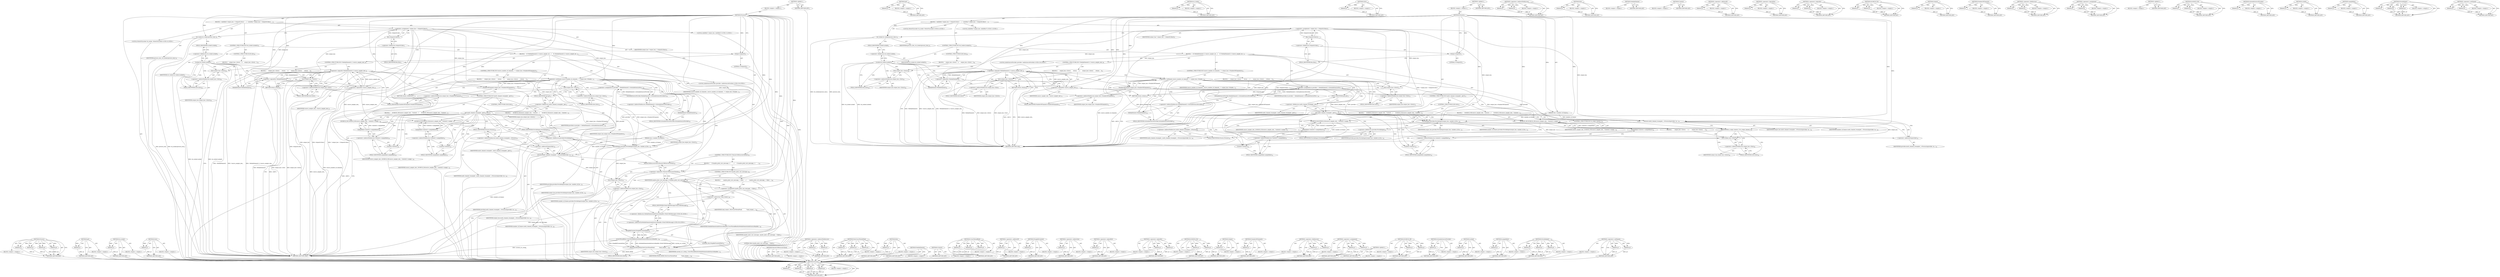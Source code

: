 digraph "&lt;operator&gt;.notEquals" {
vulnerable_231 [label=<(METHOD,Process)>];
vulnerable_232 [label=<(PARAM,p1)>];
vulnerable_233 [label=<(PARAM,p2)>];
vulnerable_234 [label=<(PARAM,p3)>];
vulnerable_235 [label=<(PARAM,p4)>];
vulnerable_236 [label=<(BLOCK,&lt;empty&gt;,&lt;empty&gt;)>];
vulnerable_237 [label=<(METHOD_RETURN,ANY)>];
vulnerable_215 [label=<(METHOD,get)>];
vulnerable_216 [label=<(PARAM,p1)>];
vulnerable_217 [label=<(BLOCK,&lt;empty&gt;,&lt;empty&gt;)>];
vulnerable_218 [label=<(METHOD_RETURN,ANY)>];
vulnerable_173 [label=<(METHOD,try_locker)>];
vulnerable_174 [label=<(PARAM,p1)>];
vulnerable_175 [label=<(BLOCK,&lt;empty&gt;,&lt;empty&gt;)>];
vulnerable_176 [label=<(METHOD_RETURN,ANY)>];
vulnerable_193 [label=<(METHOD,Zero)>];
vulnerable_194 [label=<(PARAM,p1)>];
vulnerable_195 [label=<(BLOCK,&lt;empty&gt;,&lt;empty&gt;)>];
vulnerable_196 [label=<(METHOD_RETURN,ANY)>];
vulnerable_6 [label=<(METHOD,&lt;global&gt;)<SUB>1</SUB>>];
vulnerable_7 [label=<(BLOCK,&lt;empty&gt;,&lt;empty&gt;)<SUB>1</SUB>>];
vulnerable_8 [label=<(METHOD,Process)<SUB>1</SUB>>];
vulnerable_9 [label=<(PARAM,size_t number_of_frames)<SUB>1</SUB>>];
vulnerable_10 [label=<(BLOCK,{
  AudioBus* output_bus = Output(0).Bus();

  ...,{
  AudioBus* output_bus = Output(0).Bus();

  ...)<SUB>1</SUB>>];
vulnerable_11 [label="<(LOCAL,AudioBus* output_bus: AudioBus*)<SUB>2</SUB>>"];
vulnerable_12 [label=<(&lt;operator&gt;.assignment,* output_bus = Output(0).Bus())<SUB>2</SUB>>];
vulnerable_13 [label=<(IDENTIFIER,output_bus,* output_bus = Output(0).Bus())<SUB>2</SUB>>];
vulnerable_14 [label=<(Bus,Output(0).Bus())<SUB>2</SUB>>];
vulnerable_15 [label=<(&lt;operator&gt;.fieldAccess,Output(0).Bus)<SUB>2</SUB>>];
vulnerable_16 [label=<(Output,Output(0))<SUB>2</SUB>>];
vulnerable_17 [label=<(LITERAL,0,Output(0))<SUB>2</SUB>>];
vulnerable_18 [label=<(FIELD_IDENTIFIER,Bus,Bus)<SUB>2</SUB>>];
vulnerable_19 [label="<(LOCAL,MutexTryLocker try_locker: MutexTryLocker)<SUB>4</SUB>>"];
vulnerable_20 [label=<(try_locker,try_locker(process_lock_))<SUB>4</SUB>>];
vulnerable_21 [label=<(IDENTIFIER,process_lock_,try_locker(process_lock_))<SUB>4</SUB>>];
vulnerable_22 [label=<(CONTROL_STRUCTURE,IF,if (try_locker.Locked()))<SUB>5</SUB>>];
vulnerable_23 [label=<(Locked,try_locker.Locked())<SUB>5</SUB>>];
vulnerable_24 [label=<(&lt;operator&gt;.fieldAccess,try_locker.Locked)<SUB>5</SUB>>];
vulnerable_25 [label=<(IDENTIFIER,try_locker,try_locker.Locked())<SUB>5</SUB>>];
vulnerable_26 [label=<(FIELD_IDENTIFIER,Locked,Locked)<SUB>5</SUB>>];
vulnerable_27 [label=<(BLOCK,{
    if (!MediaElement() || !source_sample_rat...,{
    if (!MediaElement() || !source_sample_rat...)<SUB>5</SUB>>];
vulnerable_28 [label=<(CONTROL_STRUCTURE,IF,if (!MediaElement() || !source_sample_rate_))<SUB>6</SUB>>];
vulnerable_29 [label=<(&lt;operator&gt;.logicalOr,!MediaElement() || !source_sample_rate_)<SUB>6</SUB>>];
vulnerable_30 [label=<(&lt;operator&gt;.logicalNot,!MediaElement())<SUB>6</SUB>>];
vulnerable_31 [label=<(MediaElement,MediaElement())<SUB>6</SUB>>];
vulnerable_32 [label=<(&lt;operator&gt;.logicalNot,!source_sample_rate_)<SUB>6</SUB>>];
vulnerable_33 [label=<(IDENTIFIER,source_sample_rate_,!source_sample_rate_)<SUB>6</SUB>>];
vulnerable_34 [label=<(BLOCK,{
      output_bus-&gt;Zero();
      return;
    },{
      output_bus-&gt;Zero();
      return;
    })<SUB>6</SUB>>];
vulnerable_35 [label=<(Zero,output_bus-&gt;Zero())<SUB>7</SUB>>];
vulnerable_36 [label=<(&lt;operator&gt;.indirectFieldAccess,output_bus-&gt;Zero)<SUB>7</SUB>>];
vulnerable_37 [label=<(IDENTIFIER,output_bus,output_bus-&gt;Zero())<SUB>7</SUB>>];
vulnerable_38 [label=<(FIELD_IDENTIFIER,Zero,Zero)<SUB>7</SUB>>];
vulnerable_39 [label=<(RETURN,return;,return;)<SUB>8</SUB>>];
vulnerable_40 [label=<(CONTROL_STRUCTURE,IF,if (source_number_of_channels_ != output_bus-&gt;NumberOfChannels()))<SUB>11</SUB>>];
vulnerable_41 [label=<(&lt;operator&gt;.notEquals,source_number_of_channels_ != output_bus-&gt;Numbe...)<SUB>11</SUB>>];
vulnerable_42 [label=<(IDENTIFIER,source_number_of_channels_,source_number_of_channels_ != output_bus-&gt;Numbe...)<SUB>11</SUB>>];
vulnerable_43 [label=<(NumberOfChannels,output_bus-&gt;NumberOfChannels())<SUB>11</SUB>>];
vulnerable_44 [label=<(&lt;operator&gt;.indirectFieldAccess,output_bus-&gt;NumberOfChannels)<SUB>11</SUB>>];
vulnerable_45 [label=<(IDENTIFIER,output_bus,output_bus-&gt;NumberOfChannels())<SUB>11</SUB>>];
vulnerable_46 [label=<(FIELD_IDENTIFIER,NumberOfChannels,NumberOfChannels)<SUB>11</SUB>>];
vulnerable_47 [label=<(BLOCK,{
      output_bus-&gt;Zero();
      return;
    },{
      output_bus-&gt;Zero();
      return;
    })<SUB>11</SUB>>];
vulnerable_48 [label=<(Zero,output_bus-&gt;Zero())<SUB>12</SUB>>];
vulnerable_49 [label=<(&lt;operator&gt;.indirectFieldAccess,output_bus-&gt;Zero)<SUB>12</SUB>>];
vulnerable_50 [label=<(IDENTIFIER,output_bus,output_bus-&gt;Zero())<SUB>12</SUB>>];
vulnerable_51 [label=<(FIELD_IDENTIFIER,Zero,Zero)<SUB>12</SUB>>];
vulnerable_52 [label=<(RETURN,return;,return;)<SUB>13</SUB>>];
vulnerable_53 [label="<(LOCAL,AudioSourceProvider provider: AudioSourceProvider)<SUB>16</SUB>>"];
vulnerable_54 [label=<(&lt;operator&gt;.assignment,&amp; provider = MediaElement()-&gt;GetAudioSourceProv...)<SUB>16</SUB>>];
vulnerable_55 [label=<(IDENTIFIER,provider,&amp; provider = MediaElement()-&gt;GetAudioSourceProv...)<SUB>16</SUB>>];
vulnerable_56 [label=<(GetAudioSourceProvider,MediaElement()-&gt;GetAudioSourceProvider())<SUB>16</SUB>>];
vulnerable_57 [label=<(&lt;operator&gt;.indirectFieldAccess,MediaElement()-&gt;GetAudioSourceProvider)<SUB>16</SUB>>];
vulnerable_58 [label=<(MediaElement,MediaElement())<SUB>16</SUB>>];
vulnerable_59 [label=<(FIELD_IDENTIFIER,GetAudioSourceProvider,GetAudioSourceProvider)<SUB>16</SUB>>];
vulnerable_60 [label=<(CONTROL_STRUCTURE,IF,if (multi_channel_resampler_.get()))<SUB>17</SUB>>];
vulnerable_61 [label=<(get,multi_channel_resampler_.get())<SUB>17</SUB>>];
vulnerable_62 [label=<(&lt;operator&gt;.fieldAccess,multi_channel_resampler_.get)<SUB>17</SUB>>];
vulnerable_63 [label=<(IDENTIFIER,multi_channel_resampler_,multi_channel_resampler_.get())<SUB>17</SUB>>];
vulnerable_64 [label=<(FIELD_IDENTIFIER,get,get)<SUB>17</SUB>>];
vulnerable_65 [label=<(BLOCK,{
      DCHECK_NE(source_sample_rate_, Context(...,{
      DCHECK_NE(source_sample_rate_, Context(...)<SUB>17</SUB>>];
vulnerable_66 [label=<(DCHECK_NE,DCHECK_NE(source_sample_rate_, Context()-&gt;sampl...)<SUB>18</SUB>>];
vulnerable_67 [label=<(IDENTIFIER,source_sample_rate_,DCHECK_NE(source_sample_rate_, Context()-&gt;sampl...)<SUB>18</SUB>>];
vulnerable_68 [label=<(sampleRate,Context()-&gt;sampleRate())<SUB>18</SUB>>];
vulnerable_69 [label=<(&lt;operator&gt;.indirectFieldAccess,Context()-&gt;sampleRate)<SUB>18</SUB>>];
vulnerable_70 [label=<(Context,Context())<SUB>18</SUB>>];
vulnerable_71 [label=<(FIELD_IDENTIFIER,sampleRate,sampleRate)<SUB>18</SUB>>];
vulnerable_72 [label=<(Process,multi_channel_resampler_-&gt;Process(&amp;provider, ou...)<SUB>19</SUB>>];
vulnerable_73 [label=<(&lt;operator&gt;.indirectFieldAccess,multi_channel_resampler_-&gt;Process)<SUB>19</SUB>>];
vulnerable_74 [label=<(IDENTIFIER,multi_channel_resampler_,multi_channel_resampler_-&gt;Process(&amp;provider, ou...)<SUB>19</SUB>>];
vulnerable_75 [label=<(FIELD_IDENTIFIER,Process,Process)<SUB>19</SUB>>];
vulnerable_76 [label=<(&lt;operator&gt;.addressOf,&amp;provider)<SUB>19</SUB>>];
vulnerable_77 [label=<(IDENTIFIER,provider,multi_channel_resampler_-&gt;Process(&amp;provider, ou...)<SUB>19</SUB>>];
vulnerable_78 [label=<(IDENTIFIER,output_bus,multi_channel_resampler_-&gt;Process(&amp;provider, ou...)<SUB>19</SUB>>];
vulnerable_79 [label=<(IDENTIFIER,number_of_frames,multi_channel_resampler_-&gt;Process(&amp;provider, ou...)<SUB>20</SUB>>];
vulnerable_80 [label=<(CONTROL_STRUCTURE,ELSE,else)<SUB>21</SUB>>];
vulnerable_81 [label=<(BLOCK,{
      DCHECK_EQ(source_sample_rate_, Context(...,{
      DCHECK_EQ(source_sample_rate_, Context(...)<SUB>21</SUB>>];
vulnerable_82 [label=<(DCHECK_EQ,DCHECK_EQ(source_sample_rate_, Context()-&gt;sampl...)<SUB>22</SUB>>];
vulnerable_83 [label=<(IDENTIFIER,source_sample_rate_,DCHECK_EQ(source_sample_rate_, Context()-&gt;sampl...)<SUB>22</SUB>>];
vulnerable_84 [label=<(sampleRate,Context()-&gt;sampleRate())<SUB>22</SUB>>];
vulnerable_85 [label=<(&lt;operator&gt;.indirectFieldAccess,Context()-&gt;sampleRate)<SUB>22</SUB>>];
vulnerable_86 [label=<(Context,Context())<SUB>22</SUB>>];
vulnerable_87 [label=<(FIELD_IDENTIFIER,sampleRate,sampleRate)<SUB>22</SUB>>];
vulnerable_88 [label=<(ProvideInput,provider.ProvideInput(output_bus, number_of_fra...)<SUB>23</SUB>>];
vulnerable_89 [label=<(&lt;operator&gt;.fieldAccess,provider.ProvideInput)<SUB>23</SUB>>];
vulnerable_90 [label=<(IDENTIFIER,provider,provider.ProvideInput(output_bus, number_of_fra...)<SUB>23</SUB>>];
vulnerable_91 [label=<(FIELD_IDENTIFIER,ProvideInput,ProvideInput)<SUB>23</SUB>>];
vulnerable_92 [label=<(IDENTIFIER,output_bus,provider.ProvideInput(output_bus, number_of_fra...)<SUB>23</SUB>>];
vulnerable_93 [label=<(IDENTIFIER,number_of_frames,provider.ProvideInput(output_bus, number_of_fra...)<SUB>23</SUB>>];
vulnerable_94 [label=<(CONTROL_STRUCTURE,IF,if (!PassesCORSAccessCheck()))<SUB>25</SUB>>];
vulnerable_95 [label=<(&lt;operator&gt;.logicalNot,!PassesCORSAccessCheck())<SUB>25</SUB>>];
vulnerable_96 [label=<(PassesCORSAccessCheck,PassesCORSAccessCheck())<SUB>25</SUB>>];
vulnerable_97 [label=<(BLOCK,{
      if (maybe_print_cors_message_) {
      ...,{
      if (maybe_print_cors_message_) {
      ...)<SUB>25</SUB>>];
vulnerable_98 [label=<(CONTROL_STRUCTURE,IF,if (maybe_print_cors_message_))<SUB>26</SUB>>];
vulnerable_99 [label=<(IDENTIFIER,maybe_print_cors_message_,if (maybe_print_cors_message_))<SUB>26</SUB>>];
vulnerable_100 [label=<(BLOCK,{
        maybe_print_cors_message_ = false;
  ...,{
        maybe_print_cors_message_ = false;
  ...)<SUB>26</SUB>>];
vulnerable_101 [label=<(&lt;operator&gt;.assignment,maybe_print_cors_message_ = false)<SUB>27</SUB>>];
vulnerable_102 [label=<(IDENTIFIER,maybe_print_cors_message_,maybe_print_cors_message_ = false)<SUB>27</SUB>>];
vulnerable_103 [label=<(LITERAL,false,maybe_print_cors_message_ = false)<SUB>27</SUB>>];
vulnerable_104 [label=<(PostCrossThreadTask,PostCrossThreadTask(
            *task_runner_,...)<SUB>28</SUB>>];
vulnerable_105 [label=<(&lt;operator&gt;.indirection,*task_runner_)<SUB>29</SUB>>];
vulnerable_106 [label=<(IDENTIFIER,task_runner_,PostCrossThreadTask(
            *task_runner_,...)<SUB>29</SUB>>];
vulnerable_107 [label=<(IDENTIFIER,FROM_HERE,PostCrossThreadTask(
            *task_runner_,...)<SUB>29</SUB>>];
vulnerable_108 [label=<(CrossThreadBind,CrossThreadBind(&amp;MediaElementAudioSourceHandler...)<SUB>30</SUB>>];
vulnerable_109 [label="<(&lt;operator&gt;.addressOf,&amp;MediaElementAudioSourceHandler::PrintCORSMessage)<SUB>30</SUB>>"];
vulnerable_110 [label="<(&lt;operator&gt;.fieldAccess,MediaElementAudioSourceHandler::PrintCORSMessage)<SUB>30</SUB>>"];
vulnerable_111 [label=<(IDENTIFIER,MediaElementAudioSourceHandler,CrossThreadBind(&amp;MediaElementAudioSourceHandler...)<SUB>30</SUB>>];
vulnerable_112 [label=<(FIELD_IDENTIFIER,PrintCORSMessage,PrintCORSMessage)<SUB>30</SUB>>];
vulnerable_113 [label=<(WrapRefCounted,WrapRefCounted(this))<SUB>31</SUB>>];
vulnerable_114 [label=<(LITERAL,this,WrapRefCounted(this))<SUB>31</SUB>>];
vulnerable_115 [label=<(IDENTIFIER,current_src_string_,CrossThreadBind(&amp;MediaElementAudioSourceHandler...)<SUB>31</SUB>>];
vulnerable_116 [label=<(Zero,output_bus-&gt;Zero())<SUB>33</SUB>>];
vulnerable_117 [label=<(&lt;operator&gt;.indirectFieldAccess,output_bus-&gt;Zero)<SUB>33</SUB>>];
vulnerable_118 [label=<(IDENTIFIER,output_bus,output_bus-&gt;Zero())<SUB>33</SUB>>];
vulnerable_119 [label=<(FIELD_IDENTIFIER,Zero,Zero)<SUB>33</SUB>>];
vulnerable_120 [label=<(CONTROL_STRUCTURE,ELSE,else)<SUB>35</SUB>>];
vulnerable_121 [label=<(BLOCK,{
    output_bus-&gt;Zero();
  },{
    output_bus-&gt;Zero();
  })<SUB>35</SUB>>];
vulnerable_122 [label=<(Zero,output_bus-&gt;Zero())<SUB>36</SUB>>];
vulnerable_123 [label=<(&lt;operator&gt;.indirectFieldAccess,output_bus-&gt;Zero)<SUB>36</SUB>>];
vulnerable_124 [label=<(IDENTIFIER,output_bus,output_bus-&gt;Zero())<SUB>36</SUB>>];
vulnerable_125 [label=<(FIELD_IDENTIFIER,Zero,Zero)<SUB>36</SUB>>];
vulnerable_126 [label=<(METHOD_RETURN,void)<SUB>1</SUB>>];
vulnerable_128 [label=<(METHOD_RETURN,ANY)<SUB>1</SUB>>];
vulnerable_253 [label=<(METHOD,PassesCORSAccessCheck)>];
vulnerable_254 [label=<(BLOCK,&lt;empty&gt;,&lt;empty&gt;)>];
vulnerable_255 [label=<(METHOD_RETURN,ANY)>];
vulnerable_197 [label=<(METHOD,&lt;operator&gt;.indirectFieldAccess)>];
vulnerable_198 [label=<(PARAM,p1)>];
vulnerable_199 [label=<(PARAM,p2)>];
vulnerable_200 [label=<(BLOCK,&lt;empty&gt;,&lt;empty&gt;)>];
vulnerable_201 [label=<(METHOD_RETURN,ANY)>];
vulnerable_256 [label=<(METHOD,PostCrossThreadTask)>];
vulnerable_257 [label=<(PARAM,p1)>];
vulnerable_258 [label=<(PARAM,p2)>];
vulnerable_259 [label=<(PARAM,p3)>];
vulnerable_260 [label=<(BLOCK,&lt;empty&gt;,&lt;empty&gt;)>];
vulnerable_261 [label=<(METHOD_RETURN,ANY)>];
vulnerable_160 [label=<(METHOD,Bus)>];
vulnerable_161 [label=<(PARAM,p1)>];
vulnerable_162 [label=<(BLOCK,&lt;empty&gt;,&lt;empty&gt;)>];
vulnerable_163 [label=<(METHOD_RETURN,ANY)>];
vulnerable_190 [label=<(METHOD,MediaElement)>];
vulnerable_191 [label=<(BLOCK,&lt;empty&gt;,&lt;empty&gt;)>];
vulnerable_192 [label=<(METHOD_RETURN,ANY)>];
vulnerable_228 [label=<(METHOD,Context)>];
vulnerable_229 [label=<(BLOCK,&lt;empty&gt;,&lt;empty&gt;)>];
vulnerable_230 [label=<(METHOD_RETURN,ANY)>];
vulnerable_266 [label=<(METHOD,CrossThreadBind)>];
vulnerable_267 [label=<(PARAM,p1)>];
vulnerable_268 [label=<(PARAM,p2)>];
vulnerable_269 [label=<(PARAM,p3)>];
vulnerable_270 [label=<(BLOCK,&lt;empty&gt;,&lt;empty&gt;)>];
vulnerable_271 [label=<(METHOD_RETURN,ANY)>];
vulnerable_238 [label=<(METHOD,&lt;operator&gt;.addressOf)>];
vulnerable_239 [label=<(PARAM,p1)>];
vulnerable_240 [label=<(BLOCK,&lt;empty&gt;,&lt;empty&gt;)>];
vulnerable_241 [label=<(METHOD_RETURN,ANY)>];
vulnerable_272 [label=<(METHOD,WrapRefCounted)>];
vulnerable_273 [label=<(PARAM,p1)>];
vulnerable_274 [label=<(BLOCK,&lt;empty&gt;,&lt;empty&gt;)>];
vulnerable_275 [label=<(METHOD_RETURN,ANY)>];
vulnerable_262 [label=<(METHOD,&lt;operator&gt;.indirection)>];
vulnerable_263 [label=<(PARAM,p1)>];
vulnerable_264 [label=<(BLOCK,&lt;empty&gt;,&lt;empty&gt;)>];
vulnerable_265 [label=<(METHOD_RETURN,ANY)>];
vulnerable_186 [label=<(METHOD,&lt;operator&gt;.logicalNot)>];
vulnerable_187 [label=<(PARAM,p1)>];
vulnerable_188 [label=<(BLOCK,&lt;empty&gt;,&lt;empty&gt;)>];
vulnerable_189 [label=<(METHOD_RETURN,ANY)>];
vulnerable_181 [label=<(METHOD,&lt;operator&gt;.logicalOr)>];
vulnerable_182 [label=<(PARAM,p1)>];
vulnerable_183 [label=<(PARAM,p2)>];
vulnerable_184 [label=<(BLOCK,&lt;empty&gt;,&lt;empty&gt;)>];
vulnerable_185 [label=<(METHOD_RETURN,ANY)>];
vulnerable_242 [label=<(METHOD,DCHECK_EQ)>];
vulnerable_243 [label=<(PARAM,p1)>];
vulnerable_244 [label=<(PARAM,p2)>];
vulnerable_245 [label=<(BLOCK,&lt;empty&gt;,&lt;empty&gt;)>];
vulnerable_246 [label=<(METHOD_RETURN,ANY)>];
vulnerable_169 [label=<(METHOD,Output)>];
vulnerable_170 [label=<(PARAM,p1)>];
vulnerable_171 [label=<(BLOCK,&lt;empty&gt;,&lt;empty&gt;)>];
vulnerable_172 [label=<(METHOD_RETURN,ANY)>];
vulnerable_207 [label=<(METHOD,NumberOfChannels)>];
vulnerable_208 [label=<(PARAM,p1)>];
vulnerable_209 [label=<(BLOCK,&lt;empty&gt;,&lt;empty&gt;)>];
vulnerable_210 [label=<(METHOD_RETURN,ANY)>];
vulnerable_164 [label=<(METHOD,&lt;operator&gt;.fieldAccess)>];
vulnerable_165 [label=<(PARAM,p1)>];
vulnerable_166 [label=<(PARAM,p2)>];
vulnerable_167 [label=<(BLOCK,&lt;empty&gt;,&lt;empty&gt;)>];
vulnerable_168 [label=<(METHOD_RETURN,ANY)>];
vulnerable_155 [label=<(METHOD,&lt;operator&gt;.assignment)>];
vulnerable_156 [label=<(PARAM,p1)>];
vulnerable_157 [label=<(PARAM,p2)>];
vulnerable_158 [label=<(BLOCK,&lt;empty&gt;,&lt;empty&gt;)>];
vulnerable_159 [label=<(METHOD_RETURN,ANY)>];
vulnerable_149 [label=<(METHOD,&lt;global&gt;)<SUB>1</SUB>>];
vulnerable_150 [label=<(BLOCK,&lt;empty&gt;,&lt;empty&gt;)>];
vulnerable_151 [label=<(METHOD_RETURN,ANY)>];
vulnerable_219 [label=<(METHOD,DCHECK_NE)>];
vulnerable_220 [label=<(PARAM,p1)>];
vulnerable_221 [label=<(PARAM,p2)>];
vulnerable_222 [label=<(BLOCK,&lt;empty&gt;,&lt;empty&gt;)>];
vulnerable_223 [label=<(METHOD_RETURN,ANY)>];
vulnerable_211 [label=<(METHOD,GetAudioSourceProvider)>];
vulnerable_212 [label=<(PARAM,p1)>];
vulnerable_213 [label=<(BLOCK,&lt;empty&gt;,&lt;empty&gt;)>];
vulnerable_214 [label=<(METHOD_RETURN,ANY)>];
vulnerable_177 [label=<(METHOD,Locked)>];
vulnerable_178 [label=<(PARAM,p1)>];
vulnerable_179 [label=<(BLOCK,&lt;empty&gt;,&lt;empty&gt;)>];
vulnerable_180 [label=<(METHOD_RETURN,ANY)>];
vulnerable_224 [label=<(METHOD,sampleRate)>];
vulnerable_225 [label=<(PARAM,p1)>];
vulnerable_226 [label=<(BLOCK,&lt;empty&gt;,&lt;empty&gt;)>];
vulnerable_227 [label=<(METHOD_RETURN,ANY)>];
vulnerable_247 [label=<(METHOD,ProvideInput)>];
vulnerable_248 [label=<(PARAM,p1)>];
vulnerable_249 [label=<(PARAM,p2)>];
vulnerable_250 [label=<(PARAM,p3)>];
vulnerable_251 [label=<(BLOCK,&lt;empty&gt;,&lt;empty&gt;)>];
vulnerable_252 [label=<(METHOD_RETURN,ANY)>];
vulnerable_202 [label=<(METHOD,&lt;operator&gt;.notEquals)>];
vulnerable_203 [label=<(PARAM,p1)>];
vulnerable_204 [label=<(PARAM,p2)>];
vulnerable_205 [label=<(BLOCK,&lt;empty&gt;,&lt;empty&gt;)>];
vulnerable_206 [label=<(METHOD_RETURN,ANY)>];
fixed_208 [label=<(METHOD,Process)>];
fixed_209 [label=<(PARAM,p1)>];
fixed_210 [label=<(PARAM,p2)>];
fixed_211 [label=<(PARAM,p3)>];
fixed_212 [label=<(PARAM,p4)>];
fixed_213 [label=<(BLOCK,&lt;empty&gt;,&lt;empty&gt;)>];
fixed_214 [label=<(METHOD_RETURN,ANY)>];
fixed_192 [label=<(METHOD,get)>];
fixed_193 [label=<(PARAM,p1)>];
fixed_194 [label=<(BLOCK,&lt;empty&gt;,&lt;empty&gt;)>];
fixed_195 [label=<(METHOD_RETURN,ANY)>];
fixed_150 [label=<(METHOD,try_locker)>];
fixed_151 [label=<(PARAM,p1)>];
fixed_152 [label=<(BLOCK,&lt;empty&gt;,&lt;empty&gt;)>];
fixed_153 [label=<(METHOD_RETURN,ANY)>];
fixed_170 [label=<(METHOD,Zero)>];
fixed_171 [label=<(PARAM,p1)>];
fixed_172 [label=<(BLOCK,&lt;empty&gt;,&lt;empty&gt;)>];
fixed_173 [label=<(METHOD_RETURN,ANY)>];
fixed_6 [label=<(METHOD,&lt;global&gt;)<SUB>1</SUB>>];
fixed_7 [label=<(BLOCK,&lt;empty&gt;,&lt;empty&gt;)<SUB>1</SUB>>];
fixed_8 [label=<(METHOD,Process)<SUB>1</SUB>>];
fixed_9 [label=<(PARAM,size_t number_of_frames)<SUB>1</SUB>>];
fixed_10 [label=<(BLOCK,{
  AudioBus* output_bus = Output(0).Bus();

  ...,{
  AudioBus* output_bus = Output(0).Bus();

  ...)<SUB>1</SUB>>];
fixed_11 [label="<(LOCAL,AudioBus* output_bus: AudioBus*)<SUB>2</SUB>>"];
fixed_12 [label=<(&lt;operator&gt;.assignment,* output_bus = Output(0).Bus())<SUB>2</SUB>>];
fixed_13 [label=<(IDENTIFIER,output_bus,* output_bus = Output(0).Bus())<SUB>2</SUB>>];
fixed_14 [label=<(Bus,Output(0).Bus())<SUB>2</SUB>>];
fixed_15 [label=<(&lt;operator&gt;.fieldAccess,Output(0).Bus)<SUB>2</SUB>>];
fixed_16 [label=<(Output,Output(0))<SUB>2</SUB>>];
fixed_17 [label=<(LITERAL,0,Output(0))<SUB>2</SUB>>];
fixed_18 [label=<(FIELD_IDENTIFIER,Bus,Bus)<SUB>2</SUB>>];
fixed_19 [label="<(LOCAL,MutexTryLocker try_locker: MutexTryLocker)<SUB>4</SUB>>"];
fixed_20 [label=<(try_locker,try_locker(process_lock_))<SUB>4</SUB>>];
fixed_21 [label=<(IDENTIFIER,process_lock_,try_locker(process_lock_))<SUB>4</SUB>>];
fixed_22 [label=<(CONTROL_STRUCTURE,IF,if (try_locker.Locked()))<SUB>5</SUB>>];
fixed_23 [label=<(Locked,try_locker.Locked())<SUB>5</SUB>>];
fixed_24 [label=<(&lt;operator&gt;.fieldAccess,try_locker.Locked)<SUB>5</SUB>>];
fixed_25 [label=<(IDENTIFIER,try_locker,try_locker.Locked())<SUB>5</SUB>>];
fixed_26 [label=<(FIELD_IDENTIFIER,Locked,Locked)<SUB>5</SUB>>];
fixed_27 [label=<(BLOCK,{
    if (!MediaElement() || !source_sample_rat...,{
    if (!MediaElement() || !source_sample_rat...)<SUB>5</SUB>>];
fixed_28 [label=<(CONTROL_STRUCTURE,IF,if (!MediaElement() || !source_sample_rate_))<SUB>6</SUB>>];
fixed_29 [label=<(&lt;operator&gt;.logicalOr,!MediaElement() || !source_sample_rate_)<SUB>6</SUB>>];
fixed_30 [label=<(&lt;operator&gt;.logicalNot,!MediaElement())<SUB>6</SUB>>];
fixed_31 [label=<(MediaElement,MediaElement())<SUB>6</SUB>>];
fixed_32 [label=<(&lt;operator&gt;.logicalNot,!source_sample_rate_)<SUB>6</SUB>>];
fixed_33 [label=<(IDENTIFIER,source_sample_rate_,!source_sample_rate_)<SUB>6</SUB>>];
fixed_34 [label=<(BLOCK,{
      output_bus-&gt;Zero();
      return;
    },{
      output_bus-&gt;Zero();
      return;
    })<SUB>6</SUB>>];
fixed_35 [label=<(Zero,output_bus-&gt;Zero())<SUB>7</SUB>>];
fixed_36 [label=<(&lt;operator&gt;.indirectFieldAccess,output_bus-&gt;Zero)<SUB>7</SUB>>];
fixed_37 [label=<(IDENTIFIER,output_bus,output_bus-&gt;Zero())<SUB>7</SUB>>];
fixed_38 [label=<(FIELD_IDENTIFIER,Zero,Zero)<SUB>7</SUB>>];
fixed_39 [label=<(RETURN,return;,return;)<SUB>8</SUB>>];
fixed_40 [label=<(CONTROL_STRUCTURE,IF,if (source_number_of_channels_ != output_bus-&gt;NumberOfChannels()))<SUB>11</SUB>>];
fixed_41 [label=<(&lt;operator&gt;.notEquals,source_number_of_channels_ != output_bus-&gt;Numbe...)<SUB>11</SUB>>];
fixed_42 [label=<(IDENTIFIER,source_number_of_channels_,source_number_of_channels_ != output_bus-&gt;Numbe...)<SUB>11</SUB>>];
fixed_43 [label=<(NumberOfChannels,output_bus-&gt;NumberOfChannels())<SUB>11</SUB>>];
fixed_44 [label=<(&lt;operator&gt;.indirectFieldAccess,output_bus-&gt;NumberOfChannels)<SUB>11</SUB>>];
fixed_45 [label=<(IDENTIFIER,output_bus,output_bus-&gt;NumberOfChannels())<SUB>11</SUB>>];
fixed_46 [label=<(FIELD_IDENTIFIER,NumberOfChannels,NumberOfChannels)<SUB>11</SUB>>];
fixed_47 [label=<(BLOCK,{
      output_bus-&gt;Zero();
      return;
    },{
      output_bus-&gt;Zero();
      return;
    })<SUB>11</SUB>>];
fixed_48 [label=<(Zero,output_bus-&gt;Zero())<SUB>12</SUB>>];
fixed_49 [label=<(&lt;operator&gt;.indirectFieldAccess,output_bus-&gt;Zero)<SUB>12</SUB>>];
fixed_50 [label=<(IDENTIFIER,output_bus,output_bus-&gt;Zero())<SUB>12</SUB>>];
fixed_51 [label=<(FIELD_IDENTIFIER,Zero,Zero)<SUB>12</SUB>>];
fixed_52 [label=<(RETURN,return;,return;)<SUB>13</SUB>>];
fixed_53 [label="<(LOCAL,AudioSourceProvider provider: AudioSourceProvider)<SUB>16</SUB>>"];
fixed_54 [label=<(&lt;operator&gt;.assignment,&amp; provider = MediaElement()-&gt;GetAudioSourceProv...)<SUB>16</SUB>>];
fixed_55 [label=<(IDENTIFIER,provider,&amp; provider = MediaElement()-&gt;GetAudioSourceProv...)<SUB>16</SUB>>];
fixed_56 [label=<(GetAudioSourceProvider,MediaElement()-&gt;GetAudioSourceProvider())<SUB>16</SUB>>];
fixed_57 [label=<(&lt;operator&gt;.indirectFieldAccess,MediaElement()-&gt;GetAudioSourceProvider)<SUB>16</SUB>>];
fixed_58 [label=<(MediaElement,MediaElement())<SUB>16</SUB>>];
fixed_59 [label=<(FIELD_IDENTIFIER,GetAudioSourceProvider,GetAudioSourceProvider)<SUB>16</SUB>>];
fixed_60 [label=<(CONTROL_STRUCTURE,IF,if (multi_channel_resampler_.get()))<SUB>17</SUB>>];
fixed_61 [label=<(get,multi_channel_resampler_.get())<SUB>17</SUB>>];
fixed_62 [label=<(&lt;operator&gt;.fieldAccess,multi_channel_resampler_.get)<SUB>17</SUB>>];
fixed_63 [label=<(IDENTIFIER,multi_channel_resampler_,multi_channel_resampler_.get())<SUB>17</SUB>>];
fixed_64 [label=<(FIELD_IDENTIFIER,get,get)<SUB>17</SUB>>];
fixed_65 [label=<(BLOCK,{
      DCHECK_NE(source_sample_rate_, Context(...,{
      DCHECK_NE(source_sample_rate_, Context(...)<SUB>17</SUB>>];
fixed_66 [label=<(DCHECK_NE,DCHECK_NE(source_sample_rate_, Context()-&gt;sampl...)<SUB>18</SUB>>];
fixed_67 [label=<(IDENTIFIER,source_sample_rate_,DCHECK_NE(source_sample_rate_, Context()-&gt;sampl...)<SUB>18</SUB>>];
fixed_68 [label=<(sampleRate,Context()-&gt;sampleRate())<SUB>18</SUB>>];
fixed_69 [label=<(&lt;operator&gt;.indirectFieldAccess,Context()-&gt;sampleRate)<SUB>18</SUB>>];
fixed_70 [label=<(Context,Context())<SUB>18</SUB>>];
fixed_71 [label=<(FIELD_IDENTIFIER,sampleRate,sampleRate)<SUB>18</SUB>>];
fixed_72 [label=<(Process,multi_channel_resampler_-&gt;Process(&amp;provider, ou...)<SUB>19</SUB>>];
fixed_73 [label=<(&lt;operator&gt;.indirectFieldAccess,multi_channel_resampler_-&gt;Process)<SUB>19</SUB>>];
fixed_74 [label=<(IDENTIFIER,multi_channel_resampler_,multi_channel_resampler_-&gt;Process(&amp;provider, ou...)<SUB>19</SUB>>];
fixed_75 [label=<(FIELD_IDENTIFIER,Process,Process)<SUB>19</SUB>>];
fixed_76 [label=<(&lt;operator&gt;.addressOf,&amp;provider)<SUB>19</SUB>>];
fixed_77 [label=<(IDENTIFIER,provider,multi_channel_resampler_-&gt;Process(&amp;provider, ou...)<SUB>19</SUB>>];
fixed_78 [label=<(IDENTIFIER,output_bus,multi_channel_resampler_-&gt;Process(&amp;provider, ou...)<SUB>19</SUB>>];
fixed_79 [label=<(IDENTIFIER,number_of_frames,multi_channel_resampler_-&gt;Process(&amp;provider, ou...)<SUB>20</SUB>>];
fixed_80 [label=<(CONTROL_STRUCTURE,ELSE,else)<SUB>21</SUB>>];
fixed_81 [label=<(BLOCK,{
      DCHECK_EQ(source_sample_rate_, Context(...,{
      DCHECK_EQ(source_sample_rate_, Context(...)<SUB>21</SUB>>];
fixed_82 [label=<(DCHECK_EQ,DCHECK_EQ(source_sample_rate_, Context()-&gt;sampl...)<SUB>22</SUB>>];
fixed_83 [label=<(IDENTIFIER,source_sample_rate_,DCHECK_EQ(source_sample_rate_, Context()-&gt;sampl...)<SUB>22</SUB>>];
fixed_84 [label=<(sampleRate,Context()-&gt;sampleRate())<SUB>22</SUB>>];
fixed_85 [label=<(&lt;operator&gt;.indirectFieldAccess,Context()-&gt;sampleRate)<SUB>22</SUB>>];
fixed_86 [label=<(Context,Context())<SUB>22</SUB>>];
fixed_87 [label=<(FIELD_IDENTIFIER,sampleRate,sampleRate)<SUB>22</SUB>>];
fixed_88 [label=<(ProvideInput,provider.ProvideInput(output_bus, number_of_fra...)<SUB>23</SUB>>];
fixed_89 [label=<(&lt;operator&gt;.fieldAccess,provider.ProvideInput)<SUB>23</SUB>>];
fixed_90 [label=<(IDENTIFIER,provider,provider.ProvideInput(output_bus, number_of_fra...)<SUB>23</SUB>>];
fixed_91 [label=<(FIELD_IDENTIFIER,ProvideInput,ProvideInput)<SUB>23</SUB>>];
fixed_92 [label=<(IDENTIFIER,output_bus,provider.ProvideInput(output_bus, number_of_fra...)<SUB>23</SUB>>];
fixed_93 [label=<(IDENTIFIER,number_of_frames,provider.ProvideInput(output_bus, number_of_fra...)<SUB>23</SUB>>];
fixed_94 [label=<(CONTROL_STRUCTURE,IF,if (is_origin_tainted_))<SUB>25</SUB>>];
fixed_95 [label=<(IDENTIFIER,is_origin_tainted_,if (is_origin_tainted_))<SUB>25</SUB>>];
fixed_96 [label=<(BLOCK,{
       output_bus-&gt;Zero();
     },{
       output_bus-&gt;Zero();
     })<SUB>25</SUB>>];
fixed_97 [label=<(Zero,output_bus-&gt;Zero())<SUB>26</SUB>>];
fixed_98 [label=<(&lt;operator&gt;.indirectFieldAccess,output_bus-&gt;Zero)<SUB>26</SUB>>];
fixed_99 [label=<(IDENTIFIER,output_bus,output_bus-&gt;Zero())<SUB>26</SUB>>];
fixed_100 [label=<(FIELD_IDENTIFIER,Zero,Zero)<SUB>26</SUB>>];
fixed_101 [label=<(CONTROL_STRUCTURE,ELSE,else)<SUB>28</SUB>>];
fixed_102 [label=<(BLOCK,{
    output_bus-&gt;Zero();
  },{
    output_bus-&gt;Zero();
  })<SUB>28</SUB>>];
fixed_103 [label=<(Zero,output_bus-&gt;Zero())<SUB>29</SUB>>];
fixed_104 [label=<(&lt;operator&gt;.indirectFieldAccess,output_bus-&gt;Zero)<SUB>29</SUB>>];
fixed_105 [label=<(IDENTIFIER,output_bus,output_bus-&gt;Zero())<SUB>29</SUB>>];
fixed_106 [label=<(FIELD_IDENTIFIER,Zero,Zero)<SUB>29</SUB>>];
fixed_107 [label=<(METHOD_RETURN,void)<SUB>1</SUB>>];
fixed_109 [label=<(METHOD_RETURN,ANY)<SUB>1</SUB>>];
fixed_174 [label=<(METHOD,&lt;operator&gt;.indirectFieldAccess)>];
fixed_175 [label=<(PARAM,p1)>];
fixed_176 [label=<(PARAM,p2)>];
fixed_177 [label=<(BLOCK,&lt;empty&gt;,&lt;empty&gt;)>];
fixed_178 [label=<(METHOD_RETURN,ANY)>];
fixed_137 [label=<(METHOD,Bus)>];
fixed_138 [label=<(PARAM,p1)>];
fixed_139 [label=<(BLOCK,&lt;empty&gt;,&lt;empty&gt;)>];
fixed_140 [label=<(METHOD_RETURN,ANY)>];
fixed_167 [label=<(METHOD,MediaElement)>];
fixed_168 [label=<(BLOCK,&lt;empty&gt;,&lt;empty&gt;)>];
fixed_169 [label=<(METHOD_RETURN,ANY)>];
fixed_205 [label=<(METHOD,Context)>];
fixed_206 [label=<(BLOCK,&lt;empty&gt;,&lt;empty&gt;)>];
fixed_207 [label=<(METHOD_RETURN,ANY)>];
fixed_215 [label=<(METHOD,&lt;operator&gt;.addressOf)>];
fixed_216 [label=<(PARAM,p1)>];
fixed_217 [label=<(BLOCK,&lt;empty&gt;,&lt;empty&gt;)>];
fixed_218 [label=<(METHOD_RETURN,ANY)>];
fixed_163 [label=<(METHOD,&lt;operator&gt;.logicalNot)>];
fixed_164 [label=<(PARAM,p1)>];
fixed_165 [label=<(BLOCK,&lt;empty&gt;,&lt;empty&gt;)>];
fixed_166 [label=<(METHOD_RETURN,ANY)>];
fixed_158 [label=<(METHOD,&lt;operator&gt;.logicalOr)>];
fixed_159 [label=<(PARAM,p1)>];
fixed_160 [label=<(PARAM,p2)>];
fixed_161 [label=<(BLOCK,&lt;empty&gt;,&lt;empty&gt;)>];
fixed_162 [label=<(METHOD_RETURN,ANY)>];
fixed_219 [label=<(METHOD,DCHECK_EQ)>];
fixed_220 [label=<(PARAM,p1)>];
fixed_221 [label=<(PARAM,p2)>];
fixed_222 [label=<(BLOCK,&lt;empty&gt;,&lt;empty&gt;)>];
fixed_223 [label=<(METHOD_RETURN,ANY)>];
fixed_146 [label=<(METHOD,Output)>];
fixed_147 [label=<(PARAM,p1)>];
fixed_148 [label=<(BLOCK,&lt;empty&gt;,&lt;empty&gt;)>];
fixed_149 [label=<(METHOD_RETURN,ANY)>];
fixed_184 [label=<(METHOD,NumberOfChannels)>];
fixed_185 [label=<(PARAM,p1)>];
fixed_186 [label=<(BLOCK,&lt;empty&gt;,&lt;empty&gt;)>];
fixed_187 [label=<(METHOD_RETURN,ANY)>];
fixed_141 [label=<(METHOD,&lt;operator&gt;.fieldAccess)>];
fixed_142 [label=<(PARAM,p1)>];
fixed_143 [label=<(PARAM,p2)>];
fixed_144 [label=<(BLOCK,&lt;empty&gt;,&lt;empty&gt;)>];
fixed_145 [label=<(METHOD_RETURN,ANY)>];
fixed_132 [label=<(METHOD,&lt;operator&gt;.assignment)>];
fixed_133 [label=<(PARAM,p1)>];
fixed_134 [label=<(PARAM,p2)>];
fixed_135 [label=<(BLOCK,&lt;empty&gt;,&lt;empty&gt;)>];
fixed_136 [label=<(METHOD_RETURN,ANY)>];
fixed_126 [label=<(METHOD,&lt;global&gt;)<SUB>1</SUB>>];
fixed_127 [label=<(BLOCK,&lt;empty&gt;,&lt;empty&gt;)>];
fixed_128 [label=<(METHOD_RETURN,ANY)>];
fixed_196 [label=<(METHOD,DCHECK_NE)>];
fixed_197 [label=<(PARAM,p1)>];
fixed_198 [label=<(PARAM,p2)>];
fixed_199 [label=<(BLOCK,&lt;empty&gt;,&lt;empty&gt;)>];
fixed_200 [label=<(METHOD_RETURN,ANY)>];
fixed_188 [label=<(METHOD,GetAudioSourceProvider)>];
fixed_189 [label=<(PARAM,p1)>];
fixed_190 [label=<(BLOCK,&lt;empty&gt;,&lt;empty&gt;)>];
fixed_191 [label=<(METHOD_RETURN,ANY)>];
fixed_154 [label=<(METHOD,Locked)>];
fixed_155 [label=<(PARAM,p1)>];
fixed_156 [label=<(BLOCK,&lt;empty&gt;,&lt;empty&gt;)>];
fixed_157 [label=<(METHOD_RETURN,ANY)>];
fixed_201 [label=<(METHOD,sampleRate)>];
fixed_202 [label=<(PARAM,p1)>];
fixed_203 [label=<(BLOCK,&lt;empty&gt;,&lt;empty&gt;)>];
fixed_204 [label=<(METHOD_RETURN,ANY)>];
fixed_224 [label=<(METHOD,ProvideInput)>];
fixed_225 [label=<(PARAM,p1)>];
fixed_226 [label=<(PARAM,p2)>];
fixed_227 [label=<(PARAM,p3)>];
fixed_228 [label=<(BLOCK,&lt;empty&gt;,&lt;empty&gt;)>];
fixed_229 [label=<(METHOD_RETURN,ANY)>];
fixed_179 [label=<(METHOD,&lt;operator&gt;.notEquals)>];
fixed_180 [label=<(PARAM,p1)>];
fixed_181 [label=<(PARAM,p2)>];
fixed_182 [label=<(BLOCK,&lt;empty&gt;,&lt;empty&gt;)>];
fixed_183 [label=<(METHOD_RETURN,ANY)>];
vulnerable_231 -> vulnerable_232  [key=0, label="AST: "];
vulnerable_231 -> vulnerable_232  [key=1, label="DDG: "];
vulnerable_231 -> vulnerable_236  [key=0, label="AST: "];
vulnerable_231 -> vulnerable_233  [key=0, label="AST: "];
vulnerable_231 -> vulnerable_233  [key=1, label="DDG: "];
vulnerable_231 -> vulnerable_237  [key=0, label="AST: "];
vulnerable_231 -> vulnerable_237  [key=1, label="CFG: "];
vulnerable_231 -> vulnerable_234  [key=0, label="AST: "];
vulnerable_231 -> vulnerable_234  [key=1, label="DDG: "];
vulnerable_231 -> vulnerable_235  [key=0, label="AST: "];
vulnerable_231 -> vulnerable_235  [key=1, label="DDG: "];
vulnerable_232 -> vulnerable_237  [key=0, label="DDG: p1"];
vulnerable_233 -> vulnerable_237  [key=0, label="DDG: p2"];
vulnerable_234 -> vulnerable_237  [key=0, label="DDG: p3"];
vulnerable_235 -> vulnerable_237  [key=0, label="DDG: p4"];
vulnerable_236 -> fixed_208  [key=0];
vulnerable_237 -> fixed_208  [key=0];
vulnerable_215 -> vulnerable_216  [key=0, label="AST: "];
vulnerable_215 -> vulnerable_216  [key=1, label="DDG: "];
vulnerable_215 -> vulnerable_217  [key=0, label="AST: "];
vulnerable_215 -> vulnerable_218  [key=0, label="AST: "];
vulnerable_215 -> vulnerable_218  [key=1, label="CFG: "];
vulnerable_216 -> vulnerable_218  [key=0, label="DDG: p1"];
vulnerable_217 -> fixed_208  [key=0];
vulnerable_218 -> fixed_208  [key=0];
vulnerable_173 -> vulnerable_174  [key=0, label="AST: "];
vulnerable_173 -> vulnerable_174  [key=1, label="DDG: "];
vulnerable_173 -> vulnerable_175  [key=0, label="AST: "];
vulnerable_173 -> vulnerable_176  [key=0, label="AST: "];
vulnerable_173 -> vulnerable_176  [key=1, label="CFG: "];
vulnerable_174 -> vulnerable_176  [key=0, label="DDG: p1"];
vulnerable_175 -> fixed_208  [key=0];
vulnerable_176 -> fixed_208  [key=0];
vulnerable_193 -> vulnerable_194  [key=0, label="AST: "];
vulnerable_193 -> vulnerable_194  [key=1, label="DDG: "];
vulnerable_193 -> vulnerable_195  [key=0, label="AST: "];
vulnerable_193 -> vulnerable_196  [key=0, label="AST: "];
vulnerable_193 -> vulnerable_196  [key=1, label="CFG: "];
vulnerable_194 -> vulnerable_196  [key=0, label="DDG: p1"];
vulnerable_195 -> fixed_208  [key=0];
vulnerable_196 -> fixed_208  [key=0];
vulnerable_6 -> vulnerable_7  [key=0, label="AST: "];
vulnerable_6 -> vulnerable_128  [key=0, label="AST: "];
vulnerable_6 -> vulnerable_128  [key=1, label="CFG: "];
vulnerable_7 -> vulnerable_8  [key=0, label="AST: "];
vulnerable_8 -> vulnerable_9  [key=0, label="AST: "];
vulnerable_8 -> vulnerable_9  [key=1, label="DDG: "];
vulnerable_8 -> vulnerable_10  [key=0, label="AST: "];
vulnerable_8 -> vulnerable_126  [key=0, label="AST: "];
vulnerable_8 -> vulnerable_16  [key=0, label="CFG: "];
vulnerable_8 -> vulnerable_16  [key=1, label="DDG: "];
vulnerable_8 -> vulnerable_20  [key=0, label="DDG: "];
vulnerable_8 -> vulnerable_39  [key=0, label="DDG: "];
vulnerable_8 -> vulnerable_41  [key=0, label="DDG: "];
vulnerable_8 -> vulnerable_52  [key=0, label="DDG: "];
vulnerable_8 -> vulnerable_95  [key=0, label="DDG: "];
vulnerable_8 -> vulnerable_30  [key=0, label="DDG: "];
vulnerable_8 -> vulnerable_32  [key=0, label="DDG: "];
vulnerable_8 -> vulnerable_66  [key=0, label="DDG: "];
vulnerable_8 -> vulnerable_72  [key=0, label="DDG: "];
vulnerable_8 -> vulnerable_99  [key=0, label="DDG: "];
vulnerable_8 -> vulnerable_82  [key=0, label="DDG: "];
vulnerable_8 -> vulnerable_88  [key=0, label="DDG: "];
vulnerable_8 -> vulnerable_101  [key=0, label="DDG: "];
vulnerable_8 -> vulnerable_104  [key=0, label="DDG: "];
vulnerable_8 -> vulnerable_108  [key=0, label="DDG: "];
vulnerable_8 -> vulnerable_113  [key=0, label="DDG: "];
vulnerable_9 -> vulnerable_126  [key=0, label="DDG: number_of_frames"];
vulnerable_9 -> vulnerable_72  [key=0, label="DDG: number_of_frames"];
vulnerable_9 -> vulnerable_88  [key=0, label="DDG: number_of_frames"];
vulnerable_10 -> vulnerable_11  [key=0, label="AST: "];
vulnerable_10 -> vulnerable_12  [key=0, label="AST: "];
vulnerable_10 -> vulnerable_19  [key=0, label="AST: "];
vulnerable_10 -> vulnerable_20  [key=0, label="AST: "];
vulnerable_10 -> vulnerable_22  [key=0, label="AST: "];
vulnerable_11 -> fixed_208  [key=0];
vulnerable_12 -> vulnerable_13  [key=0, label="AST: "];
vulnerable_12 -> vulnerable_14  [key=0, label="AST: "];
vulnerable_12 -> vulnerable_20  [key=0, label="CFG: "];
vulnerable_12 -> vulnerable_126  [key=0, label="DDG: output_bus"];
vulnerable_12 -> vulnerable_126  [key=1, label="DDG: Output(0).Bus()"];
vulnerable_12 -> vulnerable_126  [key=2, label="DDG: * output_bus = Output(0).Bus()"];
vulnerable_12 -> vulnerable_122  [key=0, label="DDG: output_bus"];
vulnerable_12 -> vulnerable_35  [key=0, label="DDG: output_bus"];
vulnerable_12 -> vulnerable_43  [key=0, label="DDG: output_bus"];
vulnerable_12 -> vulnerable_48  [key=0, label="DDG: output_bus"];
vulnerable_12 -> vulnerable_72  [key=0, label="DDG: output_bus"];
vulnerable_12 -> vulnerable_88  [key=0, label="DDG: output_bus"];
vulnerable_13 -> fixed_208  [key=0];
vulnerable_14 -> vulnerable_15  [key=0, label="AST: "];
vulnerable_14 -> vulnerable_12  [key=0, label="CFG: "];
vulnerable_14 -> vulnerable_12  [key=1, label="DDG: Output(0).Bus"];
vulnerable_14 -> vulnerable_126  [key=0, label="DDG: Output(0).Bus"];
vulnerable_15 -> vulnerable_16  [key=0, label="AST: "];
vulnerable_15 -> vulnerable_18  [key=0, label="AST: "];
vulnerable_15 -> vulnerable_14  [key=0, label="CFG: "];
vulnerable_16 -> vulnerable_17  [key=0, label="AST: "];
vulnerable_16 -> vulnerable_18  [key=0, label="CFG: "];
vulnerable_17 -> fixed_208  [key=0];
vulnerable_18 -> vulnerable_15  [key=0, label="CFG: "];
vulnerable_19 -> fixed_208  [key=0];
vulnerable_20 -> vulnerable_21  [key=0, label="AST: "];
vulnerable_20 -> vulnerable_26  [key=0, label="CFG: "];
vulnerable_20 -> vulnerable_126  [key=0, label="DDG: try_locker(process_lock_)"];
vulnerable_20 -> vulnerable_126  [key=1, label="DDG: process_lock_"];
vulnerable_21 -> fixed_208  [key=0];
vulnerable_22 -> vulnerable_23  [key=0, label="AST: "];
vulnerable_22 -> vulnerable_27  [key=0, label="AST: "];
vulnerable_22 -> vulnerable_120  [key=0, label="AST: "];
vulnerable_23 -> vulnerable_24  [key=0, label="AST: "];
vulnerable_23 -> vulnerable_31  [key=0, label="CFG: "];
vulnerable_23 -> vulnerable_31  [key=1, label="CDG: "];
vulnerable_23 -> vulnerable_125  [key=0, label="CFG: "];
vulnerable_23 -> vulnerable_125  [key=1, label="CDG: "];
vulnerable_23 -> vulnerable_126  [key=0, label="DDG: try_locker.Locked"];
vulnerable_23 -> vulnerable_126  [key=1, label="DDG: try_locker.Locked()"];
vulnerable_23 -> vulnerable_30  [key=0, label="CDG: "];
vulnerable_23 -> vulnerable_122  [key=0, label="CDG: "];
vulnerable_23 -> vulnerable_123  [key=0, label="CDG: "];
vulnerable_23 -> vulnerable_29  [key=0, label="CDG: "];
vulnerable_24 -> vulnerable_25  [key=0, label="AST: "];
vulnerable_24 -> vulnerable_26  [key=0, label="AST: "];
vulnerable_24 -> vulnerable_23  [key=0, label="CFG: "];
vulnerable_25 -> fixed_208  [key=0];
vulnerable_26 -> vulnerable_24  [key=0, label="CFG: "];
vulnerable_27 -> vulnerable_28  [key=0, label="AST: "];
vulnerable_27 -> vulnerable_40  [key=0, label="AST: "];
vulnerable_27 -> vulnerable_53  [key=0, label="AST: "];
vulnerable_27 -> vulnerable_54  [key=0, label="AST: "];
vulnerable_27 -> vulnerable_60  [key=0, label="AST: "];
vulnerable_27 -> vulnerable_94  [key=0, label="AST: "];
vulnerable_28 -> vulnerable_29  [key=0, label="AST: "];
vulnerable_28 -> vulnerable_34  [key=0, label="AST: "];
vulnerable_29 -> vulnerable_30  [key=0, label="AST: "];
vulnerable_29 -> vulnerable_32  [key=0, label="AST: "];
vulnerable_29 -> vulnerable_38  [key=0, label="CFG: "];
vulnerable_29 -> vulnerable_38  [key=1, label="CDG: "];
vulnerable_29 -> vulnerable_46  [key=0, label="CFG: "];
vulnerable_29 -> vulnerable_46  [key=1, label="CDG: "];
vulnerable_29 -> vulnerable_126  [key=0, label="DDG: !MediaElement()"];
vulnerable_29 -> vulnerable_126  [key=1, label="DDG: !source_sample_rate_"];
vulnerable_29 -> vulnerable_126  [key=2, label="DDG: !MediaElement() || !source_sample_rate_"];
vulnerable_29 -> vulnerable_44  [key=0, label="CDG: "];
vulnerable_29 -> vulnerable_35  [key=0, label="CDG: "];
vulnerable_29 -> vulnerable_43  [key=0, label="CDG: "];
vulnerable_29 -> vulnerable_36  [key=0, label="CDG: "];
vulnerable_29 -> vulnerable_41  [key=0, label="CDG: "];
vulnerable_29 -> vulnerable_39  [key=0, label="CDG: "];
vulnerable_30 -> vulnerable_31  [key=0, label="AST: "];
vulnerable_30 -> vulnerable_29  [key=0, label="CFG: "];
vulnerable_30 -> vulnerable_29  [key=1, label="DDG: MediaElement()"];
vulnerable_30 -> vulnerable_32  [key=0, label="CFG: "];
vulnerable_30 -> vulnerable_32  [key=1, label="CDG: "];
vulnerable_30 -> vulnerable_126  [key=0, label="DDG: MediaElement()"];
vulnerable_31 -> vulnerable_30  [key=0, label="CFG: "];
vulnerable_32 -> vulnerable_33  [key=0, label="AST: "];
vulnerable_32 -> vulnerable_29  [key=0, label="CFG: "];
vulnerable_32 -> vulnerable_29  [key=1, label="DDG: source_sample_rate_"];
vulnerable_32 -> vulnerable_126  [key=0, label="DDG: source_sample_rate_"];
vulnerable_32 -> vulnerable_66  [key=0, label="DDG: source_sample_rate_"];
vulnerable_32 -> vulnerable_82  [key=0, label="DDG: source_sample_rate_"];
vulnerable_33 -> fixed_208  [key=0];
vulnerable_34 -> vulnerable_35  [key=0, label="AST: "];
vulnerable_34 -> vulnerable_39  [key=0, label="AST: "];
vulnerable_35 -> vulnerable_36  [key=0, label="AST: "];
vulnerable_35 -> vulnerable_39  [key=0, label="CFG: "];
vulnerable_35 -> vulnerable_126  [key=0, label="DDG: output_bus-&gt;Zero"];
vulnerable_35 -> vulnerable_126  [key=1, label="DDG: output_bus-&gt;Zero()"];
vulnerable_36 -> vulnerable_37  [key=0, label="AST: "];
vulnerable_36 -> vulnerable_38  [key=0, label="AST: "];
vulnerable_36 -> vulnerable_35  [key=0, label="CFG: "];
vulnerable_37 -> fixed_208  [key=0];
vulnerable_38 -> vulnerable_36  [key=0, label="CFG: "];
vulnerable_39 -> vulnerable_126  [key=0, label="CFG: "];
vulnerable_39 -> vulnerable_126  [key=1, label="DDG: &lt;RET&gt;"];
vulnerable_40 -> vulnerable_41  [key=0, label="AST: "];
vulnerable_40 -> vulnerable_47  [key=0, label="AST: "];
vulnerable_41 -> vulnerable_42  [key=0, label="AST: "];
vulnerable_41 -> vulnerable_43  [key=0, label="AST: "];
vulnerable_41 -> vulnerable_51  [key=0, label="CFG: "];
vulnerable_41 -> vulnerable_51  [key=1, label="CDG: "];
vulnerable_41 -> vulnerable_58  [key=0, label="CFG: "];
vulnerable_41 -> vulnerable_58  [key=1, label="CDG: "];
vulnerable_41 -> vulnerable_126  [key=0, label="DDG: source_number_of_channels_"];
vulnerable_41 -> vulnerable_48  [key=0, label="CDG: "];
vulnerable_41 -> vulnerable_49  [key=0, label="CDG: "];
vulnerable_41 -> vulnerable_96  [key=0, label="CDG: "];
vulnerable_41 -> vulnerable_64  [key=0, label="CDG: "];
vulnerable_41 -> vulnerable_57  [key=0, label="CDG: "];
vulnerable_41 -> vulnerable_52  [key=0, label="CDG: "];
vulnerable_41 -> vulnerable_56  [key=0, label="CDG: "];
vulnerable_41 -> vulnerable_95  [key=0, label="CDG: "];
vulnerable_41 -> vulnerable_59  [key=0, label="CDG: "];
vulnerable_41 -> vulnerable_54  [key=0, label="CDG: "];
vulnerable_41 -> vulnerable_61  [key=0, label="CDG: "];
vulnerable_41 -> vulnerable_62  [key=0, label="CDG: "];
vulnerable_42 -> fixed_208  [key=0];
vulnerable_43 -> vulnerable_44  [key=0, label="AST: "];
vulnerable_43 -> vulnerable_41  [key=0, label="CFG: "];
vulnerable_43 -> vulnerable_41  [key=1, label="DDG: output_bus-&gt;NumberOfChannels"];
vulnerable_43 -> vulnerable_72  [key=0, label="DDG: output_bus-&gt;NumberOfChannels"];
vulnerable_43 -> vulnerable_88  [key=0, label="DDG: output_bus-&gt;NumberOfChannels"];
vulnerable_44 -> vulnerable_45  [key=0, label="AST: "];
vulnerable_44 -> vulnerable_46  [key=0, label="AST: "];
vulnerable_44 -> vulnerable_43  [key=0, label="CFG: "];
vulnerable_45 -> fixed_208  [key=0];
vulnerable_46 -> vulnerable_44  [key=0, label="CFG: "];
vulnerable_47 -> vulnerable_48  [key=0, label="AST: "];
vulnerable_47 -> vulnerable_52  [key=0, label="AST: "];
vulnerable_48 -> vulnerable_49  [key=0, label="AST: "];
vulnerable_48 -> vulnerable_52  [key=0, label="CFG: "];
vulnerable_49 -> vulnerable_50  [key=0, label="AST: "];
vulnerable_49 -> vulnerable_51  [key=0, label="AST: "];
vulnerable_49 -> vulnerable_48  [key=0, label="CFG: "];
vulnerable_50 -> fixed_208  [key=0];
vulnerable_51 -> vulnerable_49  [key=0, label="CFG: "];
vulnerable_52 -> vulnerable_126  [key=0, label="CFG: "];
vulnerable_52 -> vulnerable_126  [key=1, label="DDG: &lt;RET&gt;"];
vulnerable_53 -> fixed_208  [key=0];
vulnerable_54 -> vulnerable_55  [key=0, label="AST: "];
vulnerable_54 -> vulnerable_56  [key=0, label="AST: "];
vulnerable_54 -> vulnerable_64  [key=0, label="CFG: "];
vulnerable_54 -> vulnerable_72  [key=0, label="DDG: provider"];
vulnerable_54 -> vulnerable_88  [key=0, label="DDG: provider"];
vulnerable_55 -> fixed_208  [key=0];
vulnerable_56 -> vulnerable_57  [key=0, label="AST: "];
vulnerable_56 -> vulnerable_54  [key=0, label="CFG: "];
vulnerable_56 -> vulnerable_54  [key=1, label="DDG: MediaElement()-&gt;GetAudioSourceProvider"];
vulnerable_57 -> vulnerable_58  [key=0, label="AST: "];
vulnerable_57 -> vulnerable_59  [key=0, label="AST: "];
vulnerable_57 -> vulnerable_56  [key=0, label="CFG: "];
vulnerable_58 -> vulnerable_59  [key=0, label="CFG: "];
vulnerable_59 -> vulnerable_57  [key=0, label="CFG: "];
vulnerable_60 -> vulnerable_61  [key=0, label="AST: "];
vulnerable_60 -> vulnerable_65  [key=0, label="AST: "];
vulnerable_60 -> vulnerable_80  [key=0, label="AST: "];
vulnerable_61 -> vulnerable_62  [key=0, label="AST: "];
vulnerable_61 -> vulnerable_70  [key=0, label="CFG: "];
vulnerable_61 -> vulnerable_70  [key=1, label="CDG: "];
vulnerable_61 -> vulnerable_86  [key=0, label="CFG: "];
vulnerable_61 -> vulnerable_86  [key=1, label="CDG: "];
vulnerable_61 -> vulnerable_68  [key=0, label="CDG: "];
vulnerable_61 -> vulnerable_73  [key=0, label="CDG: "];
vulnerable_61 -> vulnerable_89  [key=0, label="CDG: "];
vulnerable_61 -> vulnerable_66  [key=0, label="CDG: "];
vulnerable_61 -> vulnerable_75  [key=0, label="CDG: "];
vulnerable_61 -> vulnerable_84  [key=0, label="CDG: "];
vulnerable_61 -> vulnerable_85  [key=0, label="CDG: "];
vulnerable_61 -> vulnerable_72  [key=0, label="CDG: "];
vulnerable_61 -> vulnerable_69  [key=0, label="CDG: "];
vulnerable_61 -> vulnerable_76  [key=0, label="CDG: "];
vulnerable_61 -> vulnerable_87  [key=0, label="CDG: "];
vulnerable_61 -> vulnerable_91  [key=0, label="CDG: "];
vulnerable_61 -> vulnerable_82  [key=0, label="CDG: "];
vulnerable_61 -> vulnerable_71  [key=0, label="CDG: "];
vulnerable_61 -> vulnerable_88  [key=0, label="CDG: "];
vulnerable_62 -> vulnerable_63  [key=0, label="AST: "];
vulnerable_62 -> vulnerable_64  [key=0, label="AST: "];
vulnerable_62 -> vulnerable_61  [key=0, label="CFG: "];
vulnerable_63 -> fixed_208  [key=0];
vulnerable_64 -> vulnerable_62  [key=0, label="CFG: "];
vulnerable_65 -> vulnerable_66  [key=0, label="AST: "];
vulnerable_65 -> vulnerable_72  [key=0, label="AST: "];
vulnerable_66 -> vulnerable_67  [key=0, label="AST: "];
vulnerable_66 -> vulnerable_68  [key=0, label="AST: "];
vulnerable_66 -> vulnerable_75  [key=0, label="CFG: "];
vulnerable_67 -> fixed_208  [key=0];
vulnerable_68 -> vulnerable_69  [key=0, label="AST: "];
vulnerable_68 -> vulnerable_66  [key=0, label="CFG: "];
vulnerable_68 -> vulnerable_66  [key=1, label="DDG: Context()-&gt;sampleRate"];
vulnerable_69 -> vulnerable_70  [key=0, label="AST: "];
vulnerable_69 -> vulnerable_71  [key=0, label="AST: "];
vulnerable_69 -> vulnerable_68  [key=0, label="CFG: "];
vulnerable_70 -> vulnerable_71  [key=0, label="CFG: "];
vulnerable_71 -> vulnerable_69  [key=0, label="CFG: "];
vulnerable_72 -> vulnerable_73  [key=0, label="AST: "];
vulnerable_72 -> vulnerable_76  [key=0, label="AST: "];
vulnerable_72 -> vulnerable_78  [key=0, label="AST: "];
vulnerable_72 -> vulnerable_79  [key=0, label="AST: "];
vulnerable_72 -> vulnerable_96  [key=0, label="CFG: "];
vulnerable_72 -> vulnerable_116  [key=0, label="DDG: output_bus"];
vulnerable_73 -> vulnerable_74  [key=0, label="AST: "];
vulnerable_73 -> vulnerable_75  [key=0, label="AST: "];
vulnerable_73 -> vulnerable_76  [key=0, label="CFG: "];
vulnerable_74 -> fixed_208  [key=0];
vulnerable_75 -> vulnerable_73  [key=0, label="CFG: "];
vulnerable_76 -> vulnerable_77  [key=0, label="AST: "];
vulnerable_76 -> vulnerable_72  [key=0, label="CFG: "];
vulnerable_77 -> fixed_208  [key=0];
vulnerable_78 -> fixed_208  [key=0];
vulnerable_79 -> fixed_208  [key=0];
vulnerable_80 -> vulnerable_81  [key=0, label="AST: "];
vulnerable_81 -> vulnerable_82  [key=0, label="AST: "];
vulnerable_81 -> vulnerable_88  [key=0, label="AST: "];
vulnerable_82 -> vulnerable_83  [key=0, label="AST: "];
vulnerable_82 -> vulnerable_84  [key=0, label="AST: "];
vulnerable_82 -> vulnerable_91  [key=0, label="CFG: "];
vulnerable_83 -> fixed_208  [key=0];
vulnerable_84 -> vulnerable_85  [key=0, label="AST: "];
vulnerable_84 -> vulnerable_82  [key=0, label="CFG: "];
vulnerable_84 -> vulnerable_82  [key=1, label="DDG: Context()-&gt;sampleRate"];
vulnerable_85 -> vulnerable_86  [key=0, label="AST: "];
vulnerable_85 -> vulnerable_87  [key=0, label="AST: "];
vulnerable_85 -> vulnerable_84  [key=0, label="CFG: "];
vulnerable_86 -> vulnerable_87  [key=0, label="CFG: "];
vulnerable_87 -> vulnerable_85  [key=0, label="CFG: "];
vulnerable_88 -> vulnerable_89  [key=0, label="AST: "];
vulnerable_88 -> vulnerable_92  [key=0, label="AST: "];
vulnerable_88 -> vulnerable_93  [key=0, label="AST: "];
vulnerable_88 -> vulnerable_96  [key=0, label="CFG: "];
vulnerable_88 -> vulnerable_116  [key=0, label="DDG: output_bus"];
vulnerable_89 -> vulnerable_90  [key=0, label="AST: "];
vulnerable_89 -> vulnerable_91  [key=0, label="AST: "];
vulnerable_89 -> vulnerable_88  [key=0, label="CFG: "];
vulnerable_90 -> fixed_208  [key=0];
vulnerable_91 -> vulnerable_89  [key=0, label="CFG: "];
vulnerable_92 -> fixed_208  [key=0];
vulnerable_93 -> fixed_208  [key=0];
vulnerable_94 -> vulnerable_95  [key=0, label="AST: "];
vulnerable_94 -> vulnerable_97  [key=0, label="AST: "];
vulnerable_95 -> vulnerable_96  [key=0, label="AST: "];
vulnerable_95 -> vulnerable_99  [key=0, label="CFG: "];
vulnerable_95 -> vulnerable_99  [key=1, label="CDG: "];
vulnerable_95 -> vulnerable_126  [key=0, label="CFG: "];
vulnerable_95 -> vulnerable_116  [key=0, label="CDG: "];
vulnerable_95 -> vulnerable_119  [key=0, label="CDG: "];
vulnerable_95 -> vulnerable_117  [key=0, label="CDG: "];
vulnerable_96 -> vulnerable_95  [key=0, label="CFG: "];
vulnerable_97 -> vulnerable_98  [key=0, label="AST: "];
vulnerable_97 -> vulnerable_116  [key=0, label="AST: "];
vulnerable_98 -> vulnerable_99  [key=0, label="AST: "];
vulnerable_98 -> vulnerable_100  [key=0, label="AST: "];
vulnerable_99 -> vulnerable_101  [key=0, label="CFG: "];
vulnerable_99 -> vulnerable_101  [key=1, label="CDG: "];
vulnerable_99 -> vulnerable_119  [key=0, label="CFG: "];
vulnerable_99 -> vulnerable_113  [key=0, label="CDG: "];
vulnerable_99 -> vulnerable_104  [key=0, label="CDG: "];
vulnerable_99 -> vulnerable_112  [key=0, label="CDG: "];
vulnerable_99 -> vulnerable_105  [key=0, label="CDG: "];
vulnerable_99 -> vulnerable_110  [key=0, label="CDG: "];
vulnerable_99 -> vulnerable_108  [key=0, label="CDG: "];
vulnerable_99 -> vulnerable_109  [key=0, label="CDG: "];
vulnerable_100 -> vulnerable_101  [key=0, label="AST: "];
vulnerable_100 -> vulnerable_104  [key=0, label="AST: "];
vulnerable_101 -> vulnerable_102  [key=0, label="AST: "];
vulnerable_101 -> vulnerable_103  [key=0, label="AST: "];
vulnerable_101 -> vulnerable_105  [key=0, label="CFG: "];
vulnerable_101 -> vulnerable_126  [key=0, label="DDG: maybe_print_cors_message_"];
vulnerable_102 -> fixed_208  [key=0];
vulnerable_103 -> fixed_208  [key=0];
vulnerable_104 -> vulnerable_105  [key=0, label="AST: "];
vulnerable_104 -> vulnerable_107  [key=0, label="AST: "];
vulnerable_104 -> vulnerable_108  [key=0, label="AST: "];
vulnerable_104 -> vulnerable_119  [key=0, label="CFG: "];
vulnerable_104 -> vulnerable_126  [key=0, label="DDG: FROM_HERE"];
vulnerable_105 -> vulnerable_106  [key=0, label="AST: "];
vulnerable_105 -> vulnerable_112  [key=0, label="CFG: "];
vulnerable_106 -> fixed_208  [key=0];
vulnerable_107 -> fixed_208  [key=0];
vulnerable_108 -> vulnerable_109  [key=0, label="AST: "];
vulnerable_108 -> vulnerable_113  [key=0, label="AST: "];
vulnerable_108 -> vulnerable_115  [key=0, label="AST: "];
vulnerable_108 -> vulnerable_104  [key=0, label="CFG: "];
vulnerable_108 -> vulnerable_104  [key=1, label="DDG: &amp;MediaElementAudioSourceHandler::PrintCORSMessage"];
vulnerable_108 -> vulnerable_104  [key=2, label="DDG: WrapRefCounted(this)"];
vulnerable_108 -> vulnerable_104  [key=3, label="DDG: current_src_string_"];
vulnerable_108 -> vulnerable_126  [key=0, label="DDG: current_src_string_"];
vulnerable_109 -> vulnerable_110  [key=0, label="AST: "];
vulnerable_109 -> vulnerable_113  [key=0, label="CFG: "];
vulnerable_110 -> vulnerable_111  [key=0, label="AST: "];
vulnerable_110 -> vulnerable_112  [key=0, label="AST: "];
vulnerable_110 -> vulnerable_109  [key=0, label="CFG: "];
vulnerable_111 -> fixed_208  [key=0];
vulnerable_112 -> vulnerable_110  [key=0, label="CFG: "];
vulnerable_113 -> vulnerable_114  [key=0, label="AST: "];
vulnerable_113 -> vulnerable_108  [key=0, label="CFG: "];
vulnerable_113 -> vulnerable_108  [key=1, label="DDG: this"];
vulnerable_114 -> fixed_208  [key=0];
vulnerable_115 -> fixed_208  [key=0];
vulnerable_116 -> vulnerable_117  [key=0, label="AST: "];
vulnerable_116 -> vulnerable_126  [key=0, label="CFG: "];
vulnerable_117 -> vulnerable_118  [key=0, label="AST: "];
vulnerable_117 -> vulnerable_119  [key=0, label="AST: "];
vulnerable_117 -> vulnerable_116  [key=0, label="CFG: "];
vulnerable_118 -> fixed_208  [key=0];
vulnerable_119 -> vulnerable_117  [key=0, label="CFG: "];
vulnerable_120 -> vulnerable_121  [key=0, label="AST: "];
vulnerable_121 -> vulnerable_122  [key=0, label="AST: "];
vulnerable_122 -> vulnerable_123  [key=0, label="AST: "];
vulnerable_122 -> vulnerable_126  [key=0, label="CFG: "];
vulnerable_123 -> vulnerable_124  [key=0, label="AST: "];
vulnerable_123 -> vulnerable_125  [key=0, label="AST: "];
vulnerable_123 -> vulnerable_122  [key=0, label="CFG: "];
vulnerable_124 -> fixed_208  [key=0];
vulnerable_125 -> vulnerable_123  [key=0, label="CFG: "];
vulnerable_126 -> fixed_208  [key=0];
vulnerable_128 -> fixed_208  [key=0];
vulnerable_253 -> vulnerable_254  [key=0, label="AST: "];
vulnerable_253 -> vulnerable_255  [key=0, label="AST: "];
vulnerable_253 -> vulnerable_255  [key=1, label="CFG: "];
vulnerable_254 -> fixed_208  [key=0];
vulnerable_255 -> fixed_208  [key=0];
vulnerable_197 -> vulnerable_198  [key=0, label="AST: "];
vulnerable_197 -> vulnerable_198  [key=1, label="DDG: "];
vulnerable_197 -> vulnerable_200  [key=0, label="AST: "];
vulnerable_197 -> vulnerable_199  [key=0, label="AST: "];
vulnerable_197 -> vulnerable_199  [key=1, label="DDG: "];
vulnerable_197 -> vulnerable_201  [key=0, label="AST: "];
vulnerable_197 -> vulnerable_201  [key=1, label="CFG: "];
vulnerable_198 -> vulnerable_201  [key=0, label="DDG: p1"];
vulnerable_199 -> vulnerable_201  [key=0, label="DDG: p2"];
vulnerable_200 -> fixed_208  [key=0];
vulnerable_201 -> fixed_208  [key=0];
vulnerable_256 -> vulnerable_257  [key=0, label="AST: "];
vulnerable_256 -> vulnerable_257  [key=1, label="DDG: "];
vulnerable_256 -> vulnerable_260  [key=0, label="AST: "];
vulnerable_256 -> vulnerable_258  [key=0, label="AST: "];
vulnerable_256 -> vulnerable_258  [key=1, label="DDG: "];
vulnerable_256 -> vulnerable_261  [key=0, label="AST: "];
vulnerable_256 -> vulnerable_261  [key=1, label="CFG: "];
vulnerable_256 -> vulnerable_259  [key=0, label="AST: "];
vulnerable_256 -> vulnerable_259  [key=1, label="DDG: "];
vulnerable_257 -> vulnerable_261  [key=0, label="DDG: p1"];
vulnerable_258 -> vulnerable_261  [key=0, label="DDG: p2"];
vulnerable_259 -> vulnerable_261  [key=0, label="DDG: p3"];
vulnerable_260 -> fixed_208  [key=0];
vulnerable_261 -> fixed_208  [key=0];
vulnerable_160 -> vulnerable_161  [key=0, label="AST: "];
vulnerable_160 -> vulnerable_161  [key=1, label="DDG: "];
vulnerable_160 -> vulnerable_162  [key=0, label="AST: "];
vulnerable_160 -> vulnerable_163  [key=0, label="AST: "];
vulnerable_160 -> vulnerable_163  [key=1, label="CFG: "];
vulnerable_161 -> vulnerable_163  [key=0, label="DDG: p1"];
vulnerable_162 -> fixed_208  [key=0];
vulnerable_163 -> fixed_208  [key=0];
vulnerable_190 -> vulnerable_191  [key=0, label="AST: "];
vulnerable_190 -> vulnerable_192  [key=0, label="AST: "];
vulnerable_190 -> vulnerable_192  [key=1, label="CFG: "];
vulnerable_191 -> fixed_208  [key=0];
vulnerable_192 -> fixed_208  [key=0];
vulnerable_228 -> vulnerable_229  [key=0, label="AST: "];
vulnerable_228 -> vulnerable_230  [key=0, label="AST: "];
vulnerable_228 -> vulnerable_230  [key=1, label="CFG: "];
vulnerable_229 -> fixed_208  [key=0];
vulnerable_230 -> fixed_208  [key=0];
vulnerable_266 -> vulnerable_267  [key=0, label="AST: "];
vulnerable_266 -> vulnerable_267  [key=1, label="DDG: "];
vulnerable_266 -> vulnerable_270  [key=0, label="AST: "];
vulnerable_266 -> vulnerable_268  [key=0, label="AST: "];
vulnerable_266 -> vulnerable_268  [key=1, label="DDG: "];
vulnerable_266 -> vulnerable_271  [key=0, label="AST: "];
vulnerable_266 -> vulnerable_271  [key=1, label="CFG: "];
vulnerable_266 -> vulnerable_269  [key=0, label="AST: "];
vulnerable_266 -> vulnerable_269  [key=1, label="DDG: "];
vulnerable_267 -> vulnerable_271  [key=0, label="DDG: p1"];
vulnerable_268 -> vulnerable_271  [key=0, label="DDG: p2"];
vulnerable_269 -> vulnerable_271  [key=0, label="DDG: p3"];
vulnerable_270 -> fixed_208  [key=0];
vulnerable_271 -> fixed_208  [key=0];
vulnerable_238 -> vulnerable_239  [key=0, label="AST: "];
vulnerable_238 -> vulnerable_239  [key=1, label="DDG: "];
vulnerable_238 -> vulnerable_240  [key=0, label="AST: "];
vulnerable_238 -> vulnerable_241  [key=0, label="AST: "];
vulnerable_238 -> vulnerable_241  [key=1, label="CFG: "];
vulnerable_239 -> vulnerable_241  [key=0, label="DDG: p1"];
vulnerable_240 -> fixed_208  [key=0];
vulnerable_241 -> fixed_208  [key=0];
vulnerable_272 -> vulnerable_273  [key=0, label="AST: "];
vulnerable_272 -> vulnerable_273  [key=1, label="DDG: "];
vulnerable_272 -> vulnerable_274  [key=0, label="AST: "];
vulnerable_272 -> vulnerable_275  [key=0, label="AST: "];
vulnerable_272 -> vulnerable_275  [key=1, label="CFG: "];
vulnerable_273 -> vulnerable_275  [key=0, label="DDG: p1"];
vulnerable_274 -> fixed_208  [key=0];
vulnerable_275 -> fixed_208  [key=0];
vulnerable_262 -> vulnerable_263  [key=0, label="AST: "];
vulnerable_262 -> vulnerable_263  [key=1, label="DDG: "];
vulnerable_262 -> vulnerable_264  [key=0, label="AST: "];
vulnerable_262 -> vulnerable_265  [key=0, label="AST: "];
vulnerable_262 -> vulnerable_265  [key=1, label="CFG: "];
vulnerable_263 -> vulnerable_265  [key=0, label="DDG: p1"];
vulnerable_264 -> fixed_208  [key=0];
vulnerable_265 -> fixed_208  [key=0];
vulnerable_186 -> vulnerable_187  [key=0, label="AST: "];
vulnerable_186 -> vulnerable_187  [key=1, label="DDG: "];
vulnerable_186 -> vulnerable_188  [key=0, label="AST: "];
vulnerable_186 -> vulnerable_189  [key=0, label="AST: "];
vulnerable_186 -> vulnerable_189  [key=1, label="CFG: "];
vulnerable_187 -> vulnerable_189  [key=0, label="DDG: p1"];
vulnerable_188 -> fixed_208  [key=0];
vulnerable_189 -> fixed_208  [key=0];
vulnerable_181 -> vulnerable_182  [key=0, label="AST: "];
vulnerable_181 -> vulnerable_182  [key=1, label="DDG: "];
vulnerable_181 -> vulnerable_184  [key=0, label="AST: "];
vulnerable_181 -> vulnerable_183  [key=0, label="AST: "];
vulnerable_181 -> vulnerable_183  [key=1, label="DDG: "];
vulnerable_181 -> vulnerable_185  [key=0, label="AST: "];
vulnerable_181 -> vulnerable_185  [key=1, label="CFG: "];
vulnerable_182 -> vulnerable_185  [key=0, label="DDG: p1"];
vulnerable_183 -> vulnerable_185  [key=0, label="DDG: p2"];
vulnerable_184 -> fixed_208  [key=0];
vulnerable_185 -> fixed_208  [key=0];
vulnerable_242 -> vulnerable_243  [key=0, label="AST: "];
vulnerable_242 -> vulnerable_243  [key=1, label="DDG: "];
vulnerable_242 -> vulnerable_245  [key=0, label="AST: "];
vulnerable_242 -> vulnerable_244  [key=0, label="AST: "];
vulnerable_242 -> vulnerable_244  [key=1, label="DDG: "];
vulnerable_242 -> vulnerable_246  [key=0, label="AST: "];
vulnerable_242 -> vulnerable_246  [key=1, label="CFG: "];
vulnerable_243 -> vulnerable_246  [key=0, label="DDG: p1"];
vulnerable_244 -> vulnerable_246  [key=0, label="DDG: p2"];
vulnerable_245 -> fixed_208  [key=0];
vulnerable_246 -> fixed_208  [key=0];
vulnerable_169 -> vulnerable_170  [key=0, label="AST: "];
vulnerable_169 -> vulnerable_170  [key=1, label="DDG: "];
vulnerable_169 -> vulnerable_171  [key=0, label="AST: "];
vulnerable_169 -> vulnerable_172  [key=0, label="AST: "];
vulnerable_169 -> vulnerable_172  [key=1, label="CFG: "];
vulnerable_170 -> vulnerable_172  [key=0, label="DDG: p1"];
vulnerable_171 -> fixed_208  [key=0];
vulnerable_172 -> fixed_208  [key=0];
vulnerable_207 -> vulnerable_208  [key=0, label="AST: "];
vulnerable_207 -> vulnerable_208  [key=1, label="DDG: "];
vulnerable_207 -> vulnerable_209  [key=0, label="AST: "];
vulnerable_207 -> vulnerable_210  [key=0, label="AST: "];
vulnerable_207 -> vulnerable_210  [key=1, label="CFG: "];
vulnerable_208 -> vulnerable_210  [key=0, label="DDG: p1"];
vulnerable_209 -> fixed_208  [key=0];
vulnerable_210 -> fixed_208  [key=0];
vulnerable_164 -> vulnerable_165  [key=0, label="AST: "];
vulnerable_164 -> vulnerable_165  [key=1, label="DDG: "];
vulnerable_164 -> vulnerable_167  [key=0, label="AST: "];
vulnerable_164 -> vulnerable_166  [key=0, label="AST: "];
vulnerable_164 -> vulnerable_166  [key=1, label="DDG: "];
vulnerable_164 -> vulnerable_168  [key=0, label="AST: "];
vulnerable_164 -> vulnerable_168  [key=1, label="CFG: "];
vulnerable_165 -> vulnerable_168  [key=0, label="DDG: p1"];
vulnerable_166 -> vulnerable_168  [key=0, label="DDG: p2"];
vulnerable_167 -> fixed_208  [key=0];
vulnerable_168 -> fixed_208  [key=0];
vulnerable_155 -> vulnerable_156  [key=0, label="AST: "];
vulnerable_155 -> vulnerable_156  [key=1, label="DDG: "];
vulnerable_155 -> vulnerable_158  [key=0, label="AST: "];
vulnerable_155 -> vulnerable_157  [key=0, label="AST: "];
vulnerable_155 -> vulnerable_157  [key=1, label="DDG: "];
vulnerable_155 -> vulnerable_159  [key=0, label="AST: "];
vulnerable_155 -> vulnerable_159  [key=1, label="CFG: "];
vulnerable_156 -> vulnerable_159  [key=0, label="DDG: p1"];
vulnerable_157 -> vulnerable_159  [key=0, label="DDG: p2"];
vulnerable_158 -> fixed_208  [key=0];
vulnerable_159 -> fixed_208  [key=0];
vulnerable_149 -> vulnerable_150  [key=0, label="AST: "];
vulnerable_149 -> vulnerable_151  [key=0, label="AST: "];
vulnerable_149 -> vulnerable_151  [key=1, label="CFG: "];
vulnerable_150 -> fixed_208  [key=0];
vulnerable_151 -> fixed_208  [key=0];
vulnerable_219 -> vulnerable_220  [key=0, label="AST: "];
vulnerable_219 -> vulnerable_220  [key=1, label="DDG: "];
vulnerable_219 -> vulnerable_222  [key=0, label="AST: "];
vulnerable_219 -> vulnerable_221  [key=0, label="AST: "];
vulnerable_219 -> vulnerable_221  [key=1, label="DDG: "];
vulnerable_219 -> vulnerable_223  [key=0, label="AST: "];
vulnerable_219 -> vulnerable_223  [key=1, label="CFG: "];
vulnerable_220 -> vulnerable_223  [key=0, label="DDG: p1"];
vulnerable_221 -> vulnerable_223  [key=0, label="DDG: p2"];
vulnerable_222 -> fixed_208  [key=0];
vulnerable_223 -> fixed_208  [key=0];
vulnerable_211 -> vulnerable_212  [key=0, label="AST: "];
vulnerable_211 -> vulnerable_212  [key=1, label="DDG: "];
vulnerable_211 -> vulnerable_213  [key=0, label="AST: "];
vulnerable_211 -> vulnerable_214  [key=0, label="AST: "];
vulnerable_211 -> vulnerable_214  [key=1, label="CFG: "];
vulnerable_212 -> vulnerable_214  [key=0, label="DDG: p1"];
vulnerable_213 -> fixed_208  [key=0];
vulnerable_214 -> fixed_208  [key=0];
vulnerable_177 -> vulnerable_178  [key=0, label="AST: "];
vulnerable_177 -> vulnerable_178  [key=1, label="DDG: "];
vulnerable_177 -> vulnerable_179  [key=0, label="AST: "];
vulnerable_177 -> vulnerable_180  [key=0, label="AST: "];
vulnerable_177 -> vulnerable_180  [key=1, label="CFG: "];
vulnerable_178 -> vulnerable_180  [key=0, label="DDG: p1"];
vulnerable_179 -> fixed_208  [key=0];
vulnerable_180 -> fixed_208  [key=0];
vulnerable_224 -> vulnerable_225  [key=0, label="AST: "];
vulnerable_224 -> vulnerable_225  [key=1, label="DDG: "];
vulnerable_224 -> vulnerable_226  [key=0, label="AST: "];
vulnerable_224 -> vulnerable_227  [key=0, label="AST: "];
vulnerable_224 -> vulnerable_227  [key=1, label="CFG: "];
vulnerable_225 -> vulnerable_227  [key=0, label="DDG: p1"];
vulnerable_226 -> fixed_208  [key=0];
vulnerable_227 -> fixed_208  [key=0];
vulnerable_247 -> vulnerable_248  [key=0, label="AST: "];
vulnerable_247 -> vulnerable_248  [key=1, label="DDG: "];
vulnerable_247 -> vulnerable_251  [key=0, label="AST: "];
vulnerable_247 -> vulnerable_249  [key=0, label="AST: "];
vulnerable_247 -> vulnerable_249  [key=1, label="DDG: "];
vulnerable_247 -> vulnerable_252  [key=0, label="AST: "];
vulnerable_247 -> vulnerable_252  [key=1, label="CFG: "];
vulnerable_247 -> vulnerable_250  [key=0, label="AST: "];
vulnerable_247 -> vulnerable_250  [key=1, label="DDG: "];
vulnerable_248 -> vulnerable_252  [key=0, label="DDG: p1"];
vulnerable_249 -> vulnerable_252  [key=0, label="DDG: p2"];
vulnerable_250 -> vulnerable_252  [key=0, label="DDG: p3"];
vulnerable_251 -> fixed_208  [key=0];
vulnerable_252 -> fixed_208  [key=0];
vulnerable_202 -> vulnerable_203  [key=0, label="AST: "];
vulnerable_202 -> vulnerable_203  [key=1, label="DDG: "];
vulnerable_202 -> vulnerable_205  [key=0, label="AST: "];
vulnerable_202 -> vulnerable_204  [key=0, label="AST: "];
vulnerable_202 -> vulnerable_204  [key=1, label="DDG: "];
vulnerable_202 -> vulnerable_206  [key=0, label="AST: "];
vulnerable_202 -> vulnerable_206  [key=1, label="CFG: "];
vulnerable_203 -> vulnerable_206  [key=0, label="DDG: p1"];
vulnerable_204 -> vulnerable_206  [key=0, label="DDG: p2"];
vulnerable_205 -> fixed_208  [key=0];
vulnerable_206 -> fixed_208  [key=0];
fixed_208 -> fixed_209  [key=0, label="AST: "];
fixed_208 -> fixed_209  [key=1, label="DDG: "];
fixed_208 -> fixed_213  [key=0, label="AST: "];
fixed_208 -> fixed_210  [key=0, label="AST: "];
fixed_208 -> fixed_210  [key=1, label="DDG: "];
fixed_208 -> fixed_214  [key=0, label="AST: "];
fixed_208 -> fixed_214  [key=1, label="CFG: "];
fixed_208 -> fixed_211  [key=0, label="AST: "];
fixed_208 -> fixed_211  [key=1, label="DDG: "];
fixed_208 -> fixed_212  [key=0, label="AST: "];
fixed_208 -> fixed_212  [key=1, label="DDG: "];
fixed_209 -> fixed_214  [key=0, label="DDG: p1"];
fixed_210 -> fixed_214  [key=0, label="DDG: p2"];
fixed_211 -> fixed_214  [key=0, label="DDG: p3"];
fixed_212 -> fixed_214  [key=0, label="DDG: p4"];
fixed_192 -> fixed_193  [key=0, label="AST: "];
fixed_192 -> fixed_193  [key=1, label="DDG: "];
fixed_192 -> fixed_194  [key=0, label="AST: "];
fixed_192 -> fixed_195  [key=0, label="AST: "];
fixed_192 -> fixed_195  [key=1, label="CFG: "];
fixed_193 -> fixed_195  [key=0, label="DDG: p1"];
fixed_150 -> fixed_151  [key=0, label="AST: "];
fixed_150 -> fixed_151  [key=1, label="DDG: "];
fixed_150 -> fixed_152  [key=0, label="AST: "];
fixed_150 -> fixed_153  [key=0, label="AST: "];
fixed_150 -> fixed_153  [key=1, label="CFG: "];
fixed_151 -> fixed_153  [key=0, label="DDG: p1"];
fixed_170 -> fixed_171  [key=0, label="AST: "];
fixed_170 -> fixed_171  [key=1, label="DDG: "];
fixed_170 -> fixed_172  [key=0, label="AST: "];
fixed_170 -> fixed_173  [key=0, label="AST: "];
fixed_170 -> fixed_173  [key=1, label="CFG: "];
fixed_171 -> fixed_173  [key=0, label="DDG: p1"];
fixed_6 -> fixed_7  [key=0, label="AST: "];
fixed_6 -> fixed_109  [key=0, label="AST: "];
fixed_6 -> fixed_109  [key=1, label="CFG: "];
fixed_7 -> fixed_8  [key=0, label="AST: "];
fixed_8 -> fixed_9  [key=0, label="AST: "];
fixed_8 -> fixed_9  [key=1, label="DDG: "];
fixed_8 -> fixed_10  [key=0, label="AST: "];
fixed_8 -> fixed_107  [key=0, label="AST: "];
fixed_8 -> fixed_16  [key=0, label="CFG: "];
fixed_8 -> fixed_16  [key=1, label="DDG: "];
fixed_8 -> fixed_20  [key=0, label="DDG: "];
fixed_8 -> fixed_95  [key=0, label="DDG: "];
fixed_8 -> fixed_39  [key=0, label="DDG: "];
fixed_8 -> fixed_41  [key=0, label="DDG: "];
fixed_8 -> fixed_52  [key=0, label="DDG: "];
fixed_8 -> fixed_30  [key=0, label="DDG: "];
fixed_8 -> fixed_32  [key=0, label="DDG: "];
fixed_8 -> fixed_66  [key=0, label="DDG: "];
fixed_8 -> fixed_72  [key=0, label="DDG: "];
fixed_8 -> fixed_82  [key=0, label="DDG: "];
fixed_8 -> fixed_88  [key=0, label="DDG: "];
fixed_9 -> fixed_107  [key=0, label="DDG: number_of_frames"];
fixed_9 -> fixed_72  [key=0, label="DDG: number_of_frames"];
fixed_9 -> fixed_88  [key=0, label="DDG: number_of_frames"];
fixed_10 -> fixed_11  [key=0, label="AST: "];
fixed_10 -> fixed_12  [key=0, label="AST: "];
fixed_10 -> fixed_19  [key=0, label="AST: "];
fixed_10 -> fixed_20  [key=0, label="AST: "];
fixed_10 -> fixed_22  [key=0, label="AST: "];
fixed_12 -> fixed_13  [key=0, label="AST: "];
fixed_12 -> fixed_14  [key=0, label="AST: "];
fixed_12 -> fixed_20  [key=0, label="CFG: "];
fixed_12 -> fixed_107  [key=0, label="DDG: output_bus"];
fixed_12 -> fixed_107  [key=1, label="DDG: Output(0).Bus()"];
fixed_12 -> fixed_107  [key=2, label="DDG: * output_bus = Output(0).Bus()"];
fixed_12 -> fixed_103  [key=0, label="DDG: output_bus"];
fixed_12 -> fixed_35  [key=0, label="DDG: output_bus"];
fixed_12 -> fixed_43  [key=0, label="DDG: output_bus"];
fixed_12 -> fixed_48  [key=0, label="DDG: output_bus"];
fixed_12 -> fixed_72  [key=0, label="DDG: output_bus"];
fixed_12 -> fixed_88  [key=0, label="DDG: output_bus"];
fixed_14 -> fixed_15  [key=0, label="AST: "];
fixed_14 -> fixed_12  [key=0, label="CFG: "];
fixed_14 -> fixed_12  [key=1, label="DDG: Output(0).Bus"];
fixed_14 -> fixed_107  [key=0, label="DDG: Output(0).Bus"];
fixed_15 -> fixed_16  [key=0, label="AST: "];
fixed_15 -> fixed_18  [key=0, label="AST: "];
fixed_15 -> fixed_14  [key=0, label="CFG: "];
fixed_16 -> fixed_17  [key=0, label="AST: "];
fixed_16 -> fixed_18  [key=0, label="CFG: "];
fixed_18 -> fixed_15  [key=0, label="CFG: "];
fixed_20 -> fixed_21  [key=0, label="AST: "];
fixed_20 -> fixed_26  [key=0, label="CFG: "];
fixed_20 -> fixed_107  [key=0, label="DDG: try_locker(process_lock_)"];
fixed_20 -> fixed_107  [key=1, label="DDG: process_lock_"];
fixed_22 -> fixed_23  [key=0, label="AST: "];
fixed_22 -> fixed_27  [key=0, label="AST: "];
fixed_22 -> fixed_101  [key=0, label="AST: "];
fixed_23 -> fixed_24  [key=0, label="AST: "];
fixed_23 -> fixed_31  [key=0, label="CFG: "];
fixed_23 -> fixed_31  [key=1, label="CDG: "];
fixed_23 -> fixed_106  [key=0, label="CFG: "];
fixed_23 -> fixed_106  [key=1, label="CDG: "];
fixed_23 -> fixed_107  [key=0, label="DDG: try_locker.Locked"];
fixed_23 -> fixed_107  [key=1, label="DDG: try_locker.Locked()"];
fixed_23 -> fixed_30  [key=0, label="CDG: "];
fixed_23 -> fixed_103  [key=0, label="CDG: "];
fixed_23 -> fixed_104  [key=0, label="CDG: "];
fixed_23 -> fixed_29  [key=0, label="CDG: "];
fixed_24 -> fixed_25  [key=0, label="AST: "];
fixed_24 -> fixed_26  [key=0, label="AST: "];
fixed_24 -> fixed_23  [key=0, label="CFG: "];
fixed_26 -> fixed_24  [key=0, label="CFG: "];
fixed_27 -> fixed_28  [key=0, label="AST: "];
fixed_27 -> fixed_40  [key=0, label="AST: "];
fixed_27 -> fixed_53  [key=0, label="AST: "];
fixed_27 -> fixed_54  [key=0, label="AST: "];
fixed_27 -> fixed_60  [key=0, label="AST: "];
fixed_27 -> fixed_94  [key=0, label="AST: "];
fixed_28 -> fixed_29  [key=0, label="AST: "];
fixed_28 -> fixed_34  [key=0, label="AST: "];
fixed_29 -> fixed_30  [key=0, label="AST: "];
fixed_29 -> fixed_32  [key=0, label="AST: "];
fixed_29 -> fixed_38  [key=0, label="CFG: "];
fixed_29 -> fixed_38  [key=1, label="CDG: "];
fixed_29 -> fixed_46  [key=0, label="CFG: "];
fixed_29 -> fixed_46  [key=1, label="CDG: "];
fixed_29 -> fixed_107  [key=0, label="DDG: !MediaElement()"];
fixed_29 -> fixed_107  [key=1, label="DDG: !source_sample_rate_"];
fixed_29 -> fixed_107  [key=2, label="DDG: !MediaElement() || !source_sample_rate_"];
fixed_29 -> fixed_44  [key=0, label="CDG: "];
fixed_29 -> fixed_35  [key=0, label="CDG: "];
fixed_29 -> fixed_43  [key=0, label="CDG: "];
fixed_29 -> fixed_36  [key=0, label="CDG: "];
fixed_29 -> fixed_41  [key=0, label="CDG: "];
fixed_29 -> fixed_39  [key=0, label="CDG: "];
fixed_30 -> fixed_31  [key=0, label="AST: "];
fixed_30 -> fixed_29  [key=0, label="CFG: "];
fixed_30 -> fixed_29  [key=1, label="DDG: MediaElement()"];
fixed_30 -> fixed_32  [key=0, label="CFG: "];
fixed_30 -> fixed_32  [key=1, label="CDG: "];
fixed_30 -> fixed_107  [key=0, label="DDG: MediaElement()"];
fixed_31 -> fixed_30  [key=0, label="CFG: "];
fixed_32 -> fixed_33  [key=0, label="AST: "];
fixed_32 -> fixed_29  [key=0, label="CFG: "];
fixed_32 -> fixed_29  [key=1, label="DDG: source_sample_rate_"];
fixed_32 -> fixed_107  [key=0, label="DDG: source_sample_rate_"];
fixed_32 -> fixed_66  [key=0, label="DDG: source_sample_rate_"];
fixed_32 -> fixed_82  [key=0, label="DDG: source_sample_rate_"];
fixed_34 -> fixed_35  [key=0, label="AST: "];
fixed_34 -> fixed_39  [key=0, label="AST: "];
fixed_35 -> fixed_36  [key=0, label="AST: "];
fixed_35 -> fixed_39  [key=0, label="CFG: "];
fixed_35 -> fixed_107  [key=0, label="DDG: output_bus-&gt;Zero"];
fixed_35 -> fixed_107  [key=1, label="DDG: output_bus-&gt;Zero()"];
fixed_36 -> fixed_37  [key=0, label="AST: "];
fixed_36 -> fixed_38  [key=0, label="AST: "];
fixed_36 -> fixed_35  [key=0, label="CFG: "];
fixed_38 -> fixed_36  [key=0, label="CFG: "];
fixed_39 -> fixed_107  [key=0, label="CFG: "];
fixed_39 -> fixed_107  [key=1, label="DDG: &lt;RET&gt;"];
fixed_40 -> fixed_41  [key=0, label="AST: "];
fixed_40 -> fixed_47  [key=0, label="AST: "];
fixed_41 -> fixed_42  [key=0, label="AST: "];
fixed_41 -> fixed_43  [key=0, label="AST: "];
fixed_41 -> fixed_51  [key=0, label="CFG: "];
fixed_41 -> fixed_51  [key=1, label="CDG: "];
fixed_41 -> fixed_58  [key=0, label="CFG: "];
fixed_41 -> fixed_58  [key=1, label="CDG: "];
fixed_41 -> fixed_107  [key=0, label="DDG: source_number_of_channels_"];
fixed_41 -> fixed_48  [key=0, label="CDG: "];
fixed_41 -> fixed_49  [key=0, label="CDG: "];
fixed_41 -> fixed_64  [key=0, label="CDG: "];
fixed_41 -> fixed_57  [key=0, label="CDG: "];
fixed_41 -> fixed_52  [key=0, label="CDG: "];
fixed_41 -> fixed_56  [key=0, label="CDG: "];
fixed_41 -> fixed_95  [key=0, label="CDG: "];
fixed_41 -> fixed_59  [key=0, label="CDG: "];
fixed_41 -> fixed_54  [key=0, label="CDG: "];
fixed_41 -> fixed_61  [key=0, label="CDG: "];
fixed_41 -> fixed_62  [key=0, label="CDG: "];
fixed_43 -> fixed_44  [key=0, label="AST: "];
fixed_43 -> fixed_41  [key=0, label="CFG: "];
fixed_43 -> fixed_41  [key=1, label="DDG: output_bus-&gt;NumberOfChannels"];
fixed_43 -> fixed_72  [key=0, label="DDG: output_bus-&gt;NumberOfChannels"];
fixed_43 -> fixed_88  [key=0, label="DDG: output_bus-&gt;NumberOfChannels"];
fixed_44 -> fixed_45  [key=0, label="AST: "];
fixed_44 -> fixed_46  [key=0, label="AST: "];
fixed_44 -> fixed_43  [key=0, label="CFG: "];
fixed_46 -> fixed_44  [key=0, label="CFG: "];
fixed_47 -> fixed_48  [key=0, label="AST: "];
fixed_47 -> fixed_52  [key=0, label="AST: "];
fixed_48 -> fixed_49  [key=0, label="AST: "];
fixed_48 -> fixed_52  [key=0, label="CFG: "];
fixed_49 -> fixed_50  [key=0, label="AST: "];
fixed_49 -> fixed_51  [key=0, label="AST: "];
fixed_49 -> fixed_48  [key=0, label="CFG: "];
fixed_51 -> fixed_49  [key=0, label="CFG: "];
fixed_52 -> fixed_107  [key=0, label="CFG: "];
fixed_52 -> fixed_107  [key=1, label="DDG: &lt;RET&gt;"];
fixed_54 -> fixed_55  [key=0, label="AST: "];
fixed_54 -> fixed_56  [key=0, label="AST: "];
fixed_54 -> fixed_64  [key=0, label="CFG: "];
fixed_54 -> fixed_72  [key=0, label="DDG: provider"];
fixed_54 -> fixed_88  [key=0, label="DDG: provider"];
fixed_56 -> fixed_57  [key=0, label="AST: "];
fixed_56 -> fixed_54  [key=0, label="CFG: "];
fixed_56 -> fixed_54  [key=1, label="DDG: MediaElement()-&gt;GetAudioSourceProvider"];
fixed_57 -> fixed_58  [key=0, label="AST: "];
fixed_57 -> fixed_59  [key=0, label="AST: "];
fixed_57 -> fixed_56  [key=0, label="CFG: "];
fixed_58 -> fixed_59  [key=0, label="CFG: "];
fixed_59 -> fixed_57  [key=0, label="CFG: "];
fixed_60 -> fixed_61  [key=0, label="AST: "];
fixed_60 -> fixed_65  [key=0, label="AST: "];
fixed_60 -> fixed_80  [key=0, label="AST: "];
fixed_61 -> fixed_62  [key=0, label="AST: "];
fixed_61 -> fixed_70  [key=0, label="CFG: "];
fixed_61 -> fixed_70  [key=1, label="CDG: "];
fixed_61 -> fixed_86  [key=0, label="CFG: "];
fixed_61 -> fixed_86  [key=1, label="CDG: "];
fixed_61 -> fixed_68  [key=0, label="CDG: "];
fixed_61 -> fixed_73  [key=0, label="CDG: "];
fixed_61 -> fixed_89  [key=0, label="CDG: "];
fixed_61 -> fixed_66  [key=0, label="CDG: "];
fixed_61 -> fixed_75  [key=0, label="CDG: "];
fixed_61 -> fixed_84  [key=0, label="CDG: "];
fixed_61 -> fixed_85  [key=0, label="CDG: "];
fixed_61 -> fixed_72  [key=0, label="CDG: "];
fixed_61 -> fixed_69  [key=0, label="CDG: "];
fixed_61 -> fixed_76  [key=0, label="CDG: "];
fixed_61 -> fixed_87  [key=0, label="CDG: "];
fixed_61 -> fixed_91  [key=0, label="CDG: "];
fixed_61 -> fixed_82  [key=0, label="CDG: "];
fixed_61 -> fixed_71  [key=0, label="CDG: "];
fixed_61 -> fixed_88  [key=0, label="CDG: "];
fixed_62 -> fixed_63  [key=0, label="AST: "];
fixed_62 -> fixed_64  [key=0, label="AST: "];
fixed_62 -> fixed_61  [key=0, label="CFG: "];
fixed_64 -> fixed_62  [key=0, label="CFG: "];
fixed_65 -> fixed_66  [key=0, label="AST: "];
fixed_65 -> fixed_72  [key=0, label="AST: "];
fixed_66 -> fixed_67  [key=0, label="AST: "];
fixed_66 -> fixed_68  [key=0, label="AST: "];
fixed_66 -> fixed_75  [key=0, label="CFG: "];
fixed_68 -> fixed_69  [key=0, label="AST: "];
fixed_68 -> fixed_66  [key=0, label="CFG: "];
fixed_68 -> fixed_66  [key=1, label="DDG: Context()-&gt;sampleRate"];
fixed_69 -> fixed_70  [key=0, label="AST: "];
fixed_69 -> fixed_71  [key=0, label="AST: "];
fixed_69 -> fixed_68  [key=0, label="CFG: "];
fixed_70 -> fixed_71  [key=0, label="CFG: "];
fixed_71 -> fixed_69  [key=0, label="CFG: "];
fixed_72 -> fixed_73  [key=0, label="AST: "];
fixed_72 -> fixed_76  [key=0, label="AST: "];
fixed_72 -> fixed_78  [key=0, label="AST: "];
fixed_72 -> fixed_79  [key=0, label="AST: "];
fixed_72 -> fixed_95  [key=0, label="CFG: "];
fixed_72 -> fixed_97  [key=0, label="DDG: output_bus"];
fixed_73 -> fixed_74  [key=0, label="AST: "];
fixed_73 -> fixed_75  [key=0, label="AST: "];
fixed_73 -> fixed_76  [key=0, label="CFG: "];
fixed_75 -> fixed_73  [key=0, label="CFG: "];
fixed_76 -> fixed_77  [key=0, label="AST: "];
fixed_76 -> fixed_72  [key=0, label="CFG: "];
fixed_80 -> fixed_81  [key=0, label="AST: "];
fixed_81 -> fixed_82  [key=0, label="AST: "];
fixed_81 -> fixed_88  [key=0, label="AST: "];
fixed_82 -> fixed_83  [key=0, label="AST: "];
fixed_82 -> fixed_84  [key=0, label="AST: "];
fixed_82 -> fixed_91  [key=0, label="CFG: "];
fixed_84 -> fixed_85  [key=0, label="AST: "];
fixed_84 -> fixed_82  [key=0, label="CFG: "];
fixed_84 -> fixed_82  [key=1, label="DDG: Context()-&gt;sampleRate"];
fixed_85 -> fixed_86  [key=0, label="AST: "];
fixed_85 -> fixed_87  [key=0, label="AST: "];
fixed_85 -> fixed_84  [key=0, label="CFG: "];
fixed_86 -> fixed_87  [key=0, label="CFG: "];
fixed_87 -> fixed_85  [key=0, label="CFG: "];
fixed_88 -> fixed_89  [key=0, label="AST: "];
fixed_88 -> fixed_92  [key=0, label="AST: "];
fixed_88 -> fixed_93  [key=0, label="AST: "];
fixed_88 -> fixed_95  [key=0, label="CFG: "];
fixed_88 -> fixed_97  [key=0, label="DDG: output_bus"];
fixed_89 -> fixed_90  [key=0, label="AST: "];
fixed_89 -> fixed_91  [key=0, label="AST: "];
fixed_89 -> fixed_88  [key=0, label="CFG: "];
fixed_91 -> fixed_89  [key=0, label="CFG: "];
fixed_94 -> fixed_95  [key=0, label="AST: "];
fixed_94 -> fixed_96  [key=0, label="AST: "];
fixed_95 -> fixed_107  [key=0, label="CFG: "];
fixed_95 -> fixed_100  [key=0, label="CFG: "];
fixed_95 -> fixed_100  [key=1, label="CDG: "];
fixed_95 -> fixed_98  [key=0, label="CDG: "];
fixed_95 -> fixed_97  [key=0, label="CDG: "];
fixed_96 -> fixed_97  [key=0, label="AST: "];
fixed_97 -> fixed_98  [key=0, label="AST: "];
fixed_97 -> fixed_107  [key=0, label="CFG: "];
fixed_98 -> fixed_99  [key=0, label="AST: "];
fixed_98 -> fixed_100  [key=0, label="AST: "];
fixed_98 -> fixed_97  [key=0, label="CFG: "];
fixed_100 -> fixed_98  [key=0, label="CFG: "];
fixed_101 -> fixed_102  [key=0, label="AST: "];
fixed_102 -> fixed_103  [key=0, label="AST: "];
fixed_103 -> fixed_104  [key=0, label="AST: "];
fixed_103 -> fixed_107  [key=0, label="CFG: "];
fixed_104 -> fixed_105  [key=0, label="AST: "];
fixed_104 -> fixed_106  [key=0, label="AST: "];
fixed_104 -> fixed_103  [key=0, label="CFG: "];
fixed_106 -> fixed_104  [key=0, label="CFG: "];
fixed_174 -> fixed_175  [key=0, label="AST: "];
fixed_174 -> fixed_175  [key=1, label="DDG: "];
fixed_174 -> fixed_177  [key=0, label="AST: "];
fixed_174 -> fixed_176  [key=0, label="AST: "];
fixed_174 -> fixed_176  [key=1, label="DDG: "];
fixed_174 -> fixed_178  [key=0, label="AST: "];
fixed_174 -> fixed_178  [key=1, label="CFG: "];
fixed_175 -> fixed_178  [key=0, label="DDG: p1"];
fixed_176 -> fixed_178  [key=0, label="DDG: p2"];
fixed_137 -> fixed_138  [key=0, label="AST: "];
fixed_137 -> fixed_138  [key=1, label="DDG: "];
fixed_137 -> fixed_139  [key=0, label="AST: "];
fixed_137 -> fixed_140  [key=0, label="AST: "];
fixed_137 -> fixed_140  [key=1, label="CFG: "];
fixed_138 -> fixed_140  [key=0, label="DDG: p1"];
fixed_167 -> fixed_168  [key=0, label="AST: "];
fixed_167 -> fixed_169  [key=0, label="AST: "];
fixed_167 -> fixed_169  [key=1, label="CFG: "];
fixed_205 -> fixed_206  [key=0, label="AST: "];
fixed_205 -> fixed_207  [key=0, label="AST: "];
fixed_205 -> fixed_207  [key=1, label="CFG: "];
fixed_215 -> fixed_216  [key=0, label="AST: "];
fixed_215 -> fixed_216  [key=1, label="DDG: "];
fixed_215 -> fixed_217  [key=0, label="AST: "];
fixed_215 -> fixed_218  [key=0, label="AST: "];
fixed_215 -> fixed_218  [key=1, label="CFG: "];
fixed_216 -> fixed_218  [key=0, label="DDG: p1"];
fixed_163 -> fixed_164  [key=0, label="AST: "];
fixed_163 -> fixed_164  [key=1, label="DDG: "];
fixed_163 -> fixed_165  [key=0, label="AST: "];
fixed_163 -> fixed_166  [key=0, label="AST: "];
fixed_163 -> fixed_166  [key=1, label="CFG: "];
fixed_164 -> fixed_166  [key=0, label="DDG: p1"];
fixed_158 -> fixed_159  [key=0, label="AST: "];
fixed_158 -> fixed_159  [key=1, label="DDG: "];
fixed_158 -> fixed_161  [key=0, label="AST: "];
fixed_158 -> fixed_160  [key=0, label="AST: "];
fixed_158 -> fixed_160  [key=1, label="DDG: "];
fixed_158 -> fixed_162  [key=0, label="AST: "];
fixed_158 -> fixed_162  [key=1, label="CFG: "];
fixed_159 -> fixed_162  [key=0, label="DDG: p1"];
fixed_160 -> fixed_162  [key=0, label="DDG: p2"];
fixed_219 -> fixed_220  [key=0, label="AST: "];
fixed_219 -> fixed_220  [key=1, label="DDG: "];
fixed_219 -> fixed_222  [key=0, label="AST: "];
fixed_219 -> fixed_221  [key=0, label="AST: "];
fixed_219 -> fixed_221  [key=1, label="DDG: "];
fixed_219 -> fixed_223  [key=0, label="AST: "];
fixed_219 -> fixed_223  [key=1, label="CFG: "];
fixed_220 -> fixed_223  [key=0, label="DDG: p1"];
fixed_221 -> fixed_223  [key=0, label="DDG: p2"];
fixed_146 -> fixed_147  [key=0, label="AST: "];
fixed_146 -> fixed_147  [key=1, label="DDG: "];
fixed_146 -> fixed_148  [key=0, label="AST: "];
fixed_146 -> fixed_149  [key=0, label="AST: "];
fixed_146 -> fixed_149  [key=1, label="CFG: "];
fixed_147 -> fixed_149  [key=0, label="DDG: p1"];
fixed_184 -> fixed_185  [key=0, label="AST: "];
fixed_184 -> fixed_185  [key=1, label="DDG: "];
fixed_184 -> fixed_186  [key=0, label="AST: "];
fixed_184 -> fixed_187  [key=0, label="AST: "];
fixed_184 -> fixed_187  [key=1, label="CFG: "];
fixed_185 -> fixed_187  [key=0, label="DDG: p1"];
fixed_141 -> fixed_142  [key=0, label="AST: "];
fixed_141 -> fixed_142  [key=1, label="DDG: "];
fixed_141 -> fixed_144  [key=0, label="AST: "];
fixed_141 -> fixed_143  [key=0, label="AST: "];
fixed_141 -> fixed_143  [key=1, label="DDG: "];
fixed_141 -> fixed_145  [key=0, label="AST: "];
fixed_141 -> fixed_145  [key=1, label="CFG: "];
fixed_142 -> fixed_145  [key=0, label="DDG: p1"];
fixed_143 -> fixed_145  [key=0, label="DDG: p2"];
fixed_132 -> fixed_133  [key=0, label="AST: "];
fixed_132 -> fixed_133  [key=1, label="DDG: "];
fixed_132 -> fixed_135  [key=0, label="AST: "];
fixed_132 -> fixed_134  [key=0, label="AST: "];
fixed_132 -> fixed_134  [key=1, label="DDG: "];
fixed_132 -> fixed_136  [key=0, label="AST: "];
fixed_132 -> fixed_136  [key=1, label="CFG: "];
fixed_133 -> fixed_136  [key=0, label="DDG: p1"];
fixed_134 -> fixed_136  [key=0, label="DDG: p2"];
fixed_126 -> fixed_127  [key=0, label="AST: "];
fixed_126 -> fixed_128  [key=0, label="AST: "];
fixed_126 -> fixed_128  [key=1, label="CFG: "];
fixed_196 -> fixed_197  [key=0, label="AST: "];
fixed_196 -> fixed_197  [key=1, label="DDG: "];
fixed_196 -> fixed_199  [key=0, label="AST: "];
fixed_196 -> fixed_198  [key=0, label="AST: "];
fixed_196 -> fixed_198  [key=1, label="DDG: "];
fixed_196 -> fixed_200  [key=0, label="AST: "];
fixed_196 -> fixed_200  [key=1, label="CFG: "];
fixed_197 -> fixed_200  [key=0, label="DDG: p1"];
fixed_198 -> fixed_200  [key=0, label="DDG: p2"];
fixed_188 -> fixed_189  [key=0, label="AST: "];
fixed_188 -> fixed_189  [key=1, label="DDG: "];
fixed_188 -> fixed_190  [key=0, label="AST: "];
fixed_188 -> fixed_191  [key=0, label="AST: "];
fixed_188 -> fixed_191  [key=1, label="CFG: "];
fixed_189 -> fixed_191  [key=0, label="DDG: p1"];
fixed_154 -> fixed_155  [key=0, label="AST: "];
fixed_154 -> fixed_155  [key=1, label="DDG: "];
fixed_154 -> fixed_156  [key=0, label="AST: "];
fixed_154 -> fixed_157  [key=0, label="AST: "];
fixed_154 -> fixed_157  [key=1, label="CFG: "];
fixed_155 -> fixed_157  [key=0, label="DDG: p1"];
fixed_201 -> fixed_202  [key=0, label="AST: "];
fixed_201 -> fixed_202  [key=1, label="DDG: "];
fixed_201 -> fixed_203  [key=0, label="AST: "];
fixed_201 -> fixed_204  [key=0, label="AST: "];
fixed_201 -> fixed_204  [key=1, label="CFG: "];
fixed_202 -> fixed_204  [key=0, label="DDG: p1"];
fixed_224 -> fixed_225  [key=0, label="AST: "];
fixed_224 -> fixed_225  [key=1, label="DDG: "];
fixed_224 -> fixed_228  [key=0, label="AST: "];
fixed_224 -> fixed_226  [key=0, label="AST: "];
fixed_224 -> fixed_226  [key=1, label="DDG: "];
fixed_224 -> fixed_229  [key=0, label="AST: "];
fixed_224 -> fixed_229  [key=1, label="CFG: "];
fixed_224 -> fixed_227  [key=0, label="AST: "];
fixed_224 -> fixed_227  [key=1, label="DDG: "];
fixed_225 -> fixed_229  [key=0, label="DDG: p1"];
fixed_226 -> fixed_229  [key=0, label="DDG: p2"];
fixed_227 -> fixed_229  [key=0, label="DDG: p3"];
fixed_179 -> fixed_180  [key=0, label="AST: "];
fixed_179 -> fixed_180  [key=1, label="DDG: "];
fixed_179 -> fixed_182  [key=0, label="AST: "];
fixed_179 -> fixed_181  [key=0, label="AST: "];
fixed_179 -> fixed_181  [key=1, label="DDG: "];
fixed_179 -> fixed_183  [key=0, label="AST: "];
fixed_179 -> fixed_183  [key=1, label="CFG: "];
fixed_180 -> fixed_183  [key=0, label="DDG: p1"];
fixed_181 -> fixed_183  [key=0, label="DDG: p2"];
}
